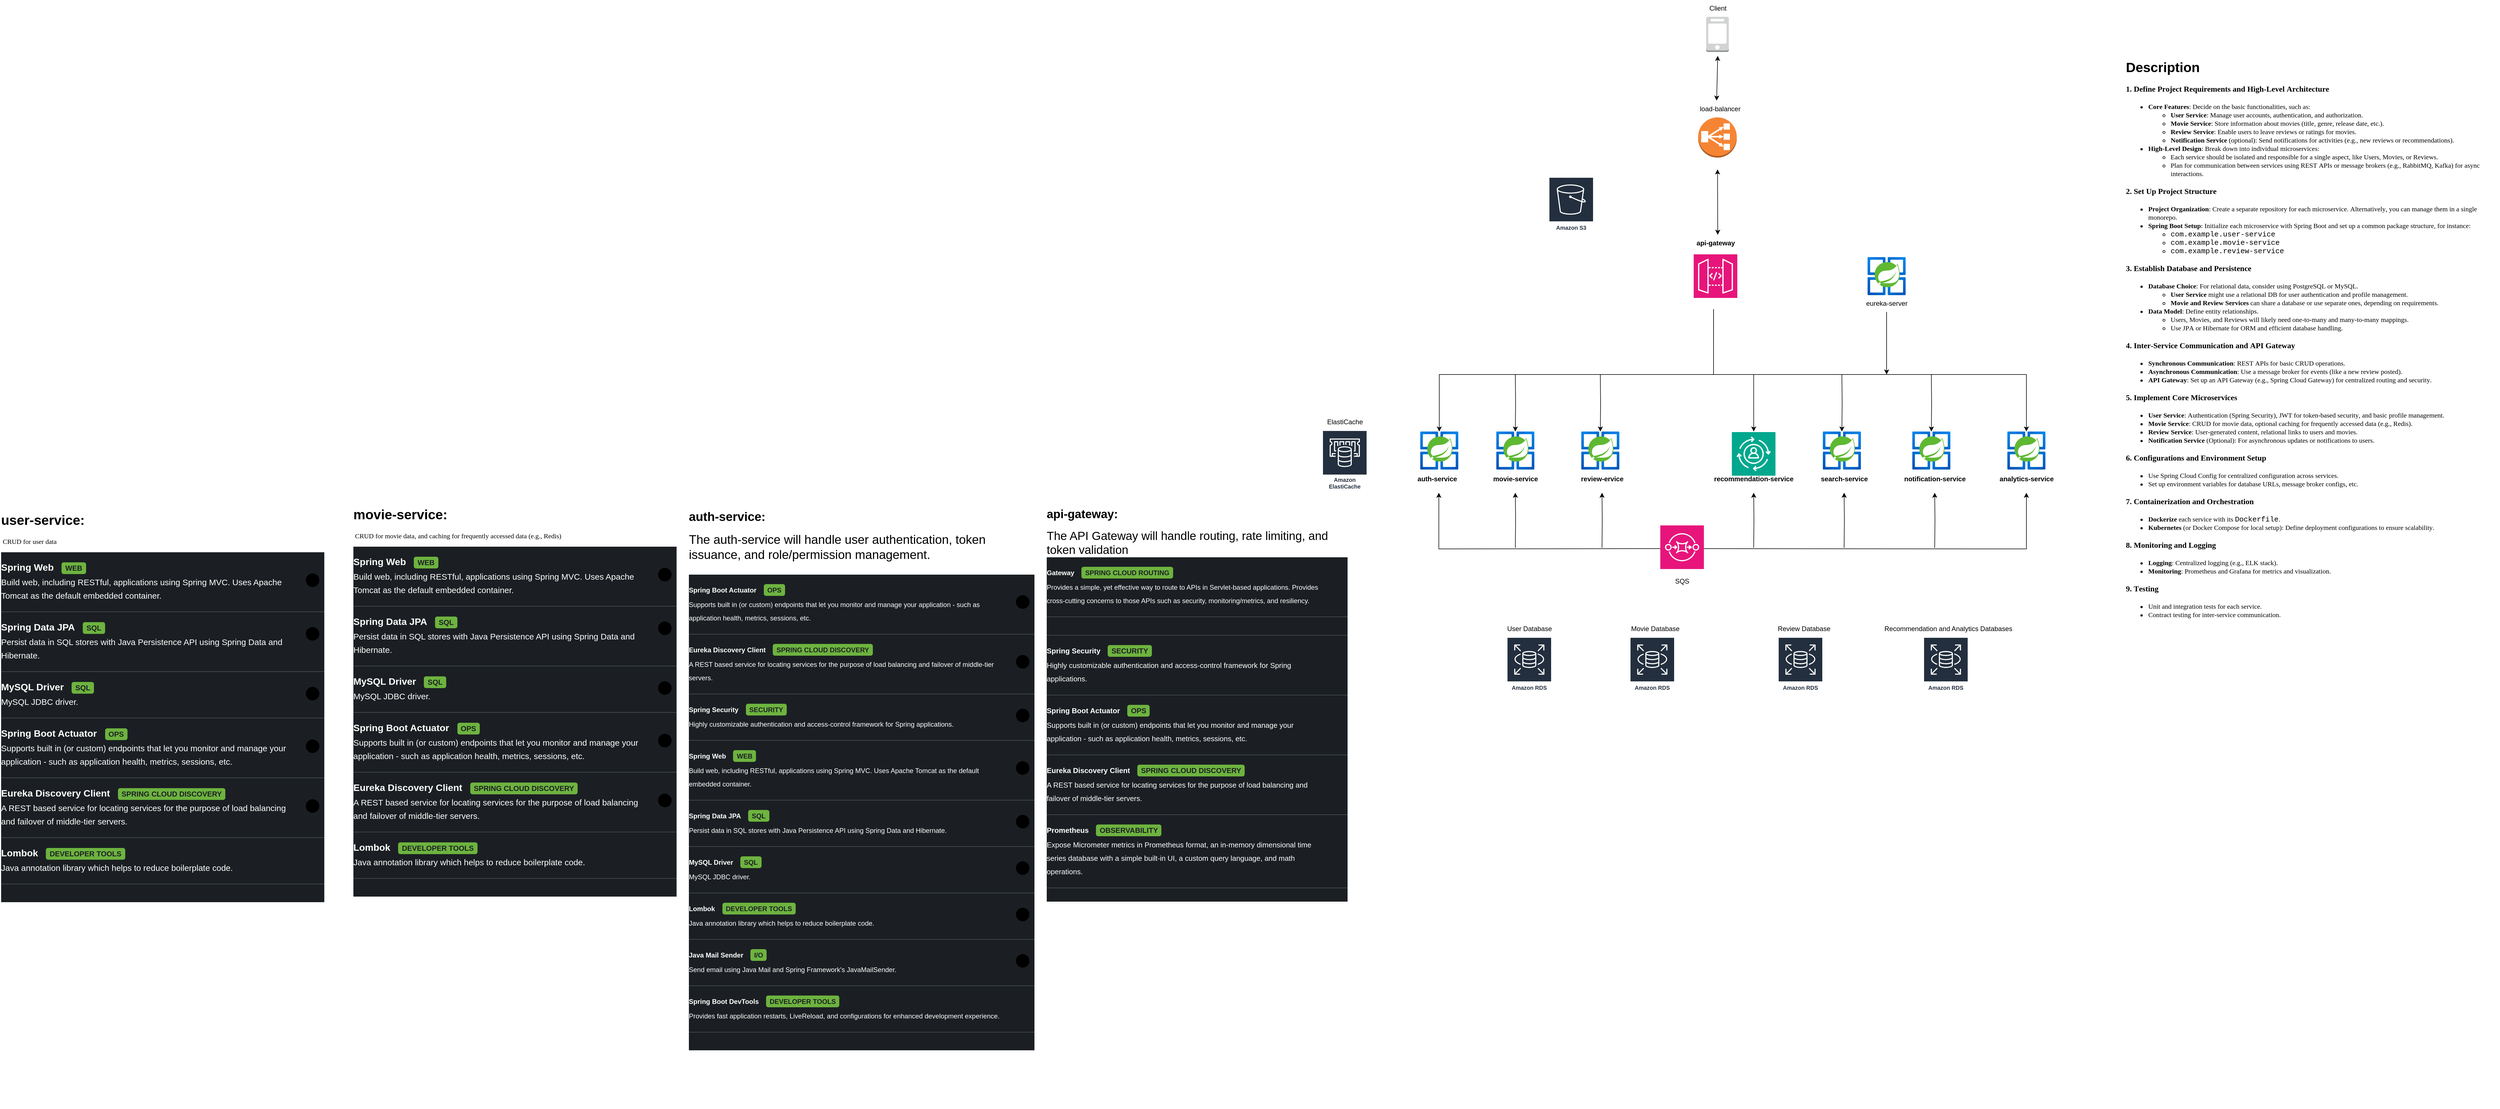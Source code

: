 <mxfile version="24.8.6">
  <diagram name="Page-1" id="R4EWamfsh_gt4aq3ULMU">
    <mxGraphModel dx="4532" dy="1943" grid="1" gridSize="10" guides="1" tooltips="1" connect="1" arrows="1" fold="1" page="1" pageScale="1" pageWidth="827" pageHeight="1169" math="0" shadow="0">
      <root>
        <mxCell id="0" />
        <mxCell id="1" parent="0" />
        <mxCell id="tPTP5EJk6AqbPcsCi5eH-51" style="edgeStyle=orthogonalEdgeStyle;rounded=0;orthogonalLoop=1;jettySize=auto;html=1;" parent="1" target="tPTP5EJk6AqbPcsCi5eH-9" edge="1">
          <mxGeometry relative="1" as="geometry">
            <Array as="points">
              <mxPoint x="515" y="200" />
              <mxPoint x="24" y="200" />
            </Array>
            <mxPoint x="514.524" y="83.0" as="sourcePoint" />
          </mxGeometry>
        </mxCell>
        <mxCell id="tPTP5EJk6AqbPcsCi5eH-52" style="edgeStyle=orthogonalEdgeStyle;rounded=0;orthogonalLoop=1;jettySize=auto;html=1;" parent="1" target="tPTP5EJk6AqbPcsCi5eH-7" edge="1">
          <mxGeometry relative="1" as="geometry">
            <Array as="points">
              <mxPoint x="515" y="200" />
              <mxPoint x="1074" y="200" />
            </Array>
            <mxPoint x="514.524" y="83.0" as="sourcePoint" />
          </mxGeometry>
        </mxCell>
        <mxCell id="tPTP5EJk6AqbPcsCi5eH-53" style="edgeStyle=orthogonalEdgeStyle;rounded=0;orthogonalLoop=1;jettySize=auto;html=1;" parent="1" target="tPTP5EJk6AqbPcsCi5eH-2" edge="1">
          <mxGeometry relative="1" as="geometry">
            <mxPoint x="160" y="200" as="sourcePoint" />
          </mxGeometry>
        </mxCell>
        <mxCell id="tPTP5EJk6AqbPcsCi5eH-2" value="" style="image;aspect=fixed;html=1;points=[];align=center;fontSize=12;image=img/lib/azure2/compute/Azure_Spring_Cloud.svg;" parent="1" vertex="1">
          <mxGeometry x="126" y="302" width="68" height="68" as="geometry" />
        </mxCell>
        <mxCell id="tPTP5EJk6AqbPcsCi5eH-54" style="edgeStyle=orthogonalEdgeStyle;rounded=0;orthogonalLoop=1;jettySize=auto;html=1;" parent="1" target="tPTP5EJk6AqbPcsCi5eH-3" edge="1">
          <mxGeometry relative="1" as="geometry">
            <mxPoint x="312" y="200" as="sourcePoint" />
          </mxGeometry>
        </mxCell>
        <mxCell id="tPTP5EJk6AqbPcsCi5eH-3" value="" style="image;aspect=fixed;html=1;points=[];align=center;fontSize=12;image=img/lib/azure2/compute/Azure_Spring_Cloud.svg;" parent="1" vertex="1">
          <mxGeometry x="278" y="302" width="68" height="68" as="geometry" />
        </mxCell>
        <mxCell id="tPTP5EJk6AqbPcsCi5eH-55" style="edgeStyle=orthogonalEdgeStyle;rounded=0;orthogonalLoop=1;jettySize=auto;html=1;" parent="1" edge="1">
          <mxGeometry relative="1" as="geometry">
            <mxPoint x="586.25" y="200" as="sourcePoint" />
            <mxPoint x="586.333" y="302" as="targetPoint" />
          </mxGeometry>
        </mxCell>
        <mxCell id="tPTP5EJk6AqbPcsCi5eH-56" style="edgeStyle=orthogonalEdgeStyle;rounded=0;orthogonalLoop=1;jettySize=auto;html=1;" parent="1" target="tPTP5EJk6AqbPcsCi5eH-5" edge="1">
          <mxGeometry relative="1" as="geometry">
            <mxPoint x="744" y="200" as="sourcePoint" />
          </mxGeometry>
        </mxCell>
        <mxCell id="tPTP5EJk6AqbPcsCi5eH-5" value="" style="image;aspect=fixed;html=1;points=[];align=center;fontSize=12;image=img/lib/azure2/compute/Azure_Spring_Cloud.svg;" parent="1" vertex="1">
          <mxGeometry x="710" y="302" width="68" height="68" as="geometry" />
        </mxCell>
        <mxCell id="tPTP5EJk6AqbPcsCi5eH-57" style="edgeStyle=orthogonalEdgeStyle;rounded=0;orthogonalLoop=1;jettySize=auto;html=1;" parent="1" target="tPTP5EJk6AqbPcsCi5eH-6" edge="1">
          <mxGeometry relative="1" as="geometry">
            <mxPoint x="904" y="200" as="sourcePoint" />
          </mxGeometry>
        </mxCell>
        <mxCell id="tPTP5EJk6AqbPcsCi5eH-6" value="" style="image;aspect=fixed;html=1;points=[];align=center;fontSize=12;image=img/lib/azure2/compute/Azure_Spring_Cloud.svg;fontStyle=1" parent="1" vertex="1">
          <mxGeometry x="870" y="302" width="68" height="68" as="geometry" />
        </mxCell>
        <mxCell id="tPTP5EJk6AqbPcsCi5eH-7" value="" style="image;aspect=fixed;html=1;points=[];align=center;fontSize=12;image=img/lib/azure2/compute/Azure_Spring_Cloud.svg;fontStyle=1" parent="1" vertex="1">
          <mxGeometry x="1040" y="302" width="68" height="68" as="geometry" />
        </mxCell>
        <mxCell id="tPTP5EJk6AqbPcsCi5eH-9" value="" style="image;aspect=fixed;html=1;points=[];align=center;fontSize=12;image=img/lib/azure2/compute/Azure_Spring_Cloud.svg;fontStyle=1" parent="1" vertex="1">
          <mxGeometry x="-10" y="302" width="68" height="68" as="geometry" />
        </mxCell>
        <mxCell id="tPTP5EJk6AqbPcsCi5eH-10" value="&lt;p&gt;&lt;strong&gt;api-gateway&lt;/strong&gt;&lt;/p&gt;" style="text;html=1;align=center;verticalAlign=middle;resizable=0;points=[];autosize=1;strokeColor=none;fillColor=none;" parent="1" vertex="1">
          <mxGeometry x="473" y="-60" width="90" height="50" as="geometry" />
        </mxCell>
        <mxCell id="tPTP5EJk6AqbPcsCi5eH-12" value="&lt;p&gt;&lt;strong&gt;auth-service&lt;/strong&gt;&lt;/p&gt;" style="text;html=1;align=center;verticalAlign=middle;resizable=0;points=[];autosize=1;strokeColor=none;fillColor=none;" parent="1" vertex="1">
          <mxGeometry x="-25" y="361.5" width="90" height="50" as="geometry" />
        </mxCell>
        <mxCell id="tPTP5EJk6AqbPcsCi5eH-44" style="edgeStyle=orthogonalEdgeStyle;rounded=0;orthogonalLoop=1;jettySize=auto;html=1;" parent="1" target="tPTP5EJk6AqbPcsCi5eH-13" edge="1">
          <mxGeometry relative="1" as="geometry">
            <mxPoint x="160" y="510" as="sourcePoint" />
          </mxGeometry>
        </mxCell>
        <mxCell id="tPTP5EJk6AqbPcsCi5eH-13" value="&lt;p&gt;&lt;strong&gt;movie-service&lt;/strong&gt;&lt;/p&gt;" style="text;html=1;align=center;verticalAlign=middle;resizable=0;points=[];autosize=1;strokeColor=none;fillColor=none;" parent="1" vertex="1">
          <mxGeometry x="110" y="361.5" width="100" height="50" as="geometry" />
        </mxCell>
        <mxCell id="tPTP5EJk6AqbPcsCi5eH-46" style="edgeStyle=orthogonalEdgeStyle;rounded=0;orthogonalLoop=1;jettySize=auto;html=1;" parent="1" target="tPTP5EJk6AqbPcsCi5eH-14" edge="1">
          <mxGeometry relative="1" as="geometry">
            <mxPoint x="315" y="510" as="sourcePoint" />
          </mxGeometry>
        </mxCell>
        <mxCell id="tPTP5EJk6AqbPcsCi5eH-14" value="&lt;p&gt;&lt;strong&gt;r&lt;/strong&gt;&lt;strong style=&quot;background-color: initial;&quot;&gt;eview-ervice&lt;/strong&gt;&lt;/p&gt;" style="text;html=1;align=center;verticalAlign=middle;resizable=0;points=[];autosize=1;strokeColor=none;fillColor=none;" parent="1" vertex="1">
          <mxGeometry x="265" y="361.5" width="100" height="50" as="geometry" />
        </mxCell>
        <mxCell id="tPTP5EJk6AqbPcsCi5eH-47" style="edgeStyle=orthogonalEdgeStyle;rounded=0;orthogonalLoop=1;jettySize=auto;html=1;" parent="1" target="tPTP5EJk6AqbPcsCi5eH-15" edge="1">
          <mxGeometry relative="1" as="geometry">
            <mxPoint x="586.25" y="510" as="sourcePoint" />
          </mxGeometry>
        </mxCell>
        <mxCell id="tPTP5EJk6AqbPcsCi5eH-15" value="&lt;p&gt;&lt;strong&gt;recommendation-service&lt;/strong&gt;&lt;/p&gt;" style="text;html=1;align=center;verticalAlign=middle;resizable=0;points=[];autosize=1;strokeColor=none;fillColor=none;" parent="1" vertex="1">
          <mxGeometry x="501.25" y="361.5" width="170" height="50" as="geometry" />
        </mxCell>
        <mxCell id="tPTP5EJk6AqbPcsCi5eH-48" style="edgeStyle=orthogonalEdgeStyle;rounded=0;orthogonalLoop=1;jettySize=auto;html=1;" parent="1" target="tPTP5EJk6AqbPcsCi5eH-16" edge="1">
          <mxGeometry relative="1" as="geometry">
            <mxPoint x="748" y="510" as="sourcePoint" />
          </mxGeometry>
        </mxCell>
        <mxCell id="tPTP5EJk6AqbPcsCi5eH-16" value="&lt;p&gt;&lt;strong&gt;search-service&lt;/strong&gt;&lt;/p&gt;" style="text;html=1;align=center;verticalAlign=middle;resizable=0;points=[];autosize=1;strokeColor=none;fillColor=none;" parent="1" vertex="1">
          <mxGeometry x="693" y="361.5" width="110" height="50" as="geometry" />
        </mxCell>
        <mxCell id="tPTP5EJk6AqbPcsCi5eH-49" style="edgeStyle=orthogonalEdgeStyle;rounded=0;orthogonalLoop=1;jettySize=auto;html=1;" parent="1" target="tPTP5EJk6AqbPcsCi5eH-17" edge="1">
          <mxGeometry relative="1" as="geometry">
            <mxPoint x="910" y="510" as="sourcePoint" />
          </mxGeometry>
        </mxCell>
        <mxCell id="tPTP5EJk6AqbPcsCi5eH-17" value="&lt;p&gt;&lt;strong&gt;notification-service&lt;/strong&gt;&lt;/p&gt;" style="text;html=1;align=center;verticalAlign=middle;resizable=0;points=[];autosize=1;strokeColor=none;fillColor=none;" parent="1" vertex="1">
          <mxGeometry x="845" y="361.5" width="130" height="50" as="geometry" />
        </mxCell>
        <mxCell id="tPTP5EJk6AqbPcsCi5eH-18" value="&lt;p&gt;&lt;strong&gt;analytics-service&lt;/strong&gt;&lt;/p&gt;" style="text;html=1;align=center;verticalAlign=middle;resizable=0;points=[];autosize=1;strokeColor=none;fillColor=none;" parent="1" vertex="1">
          <mxGeometry x="1014" y="361.5" width="120" height="50" as="geometry" />
        </mxCell>
        <mxCell id="tPTP5EJk6AqbPcsCi5eH-23" value="User Database" style="text;html=1;align=center;verticalAlign=middle;resizable=0;points=[];autosize=1;strokeColor=none;fillColor=none;" parent="1" vertex="1">
          <mxGeometry x="135" y="640" width="100" height="30" as="geometry" />
        </mxCell>
        <mxCell id="tPTP5EJk6AqbPcsCi5eH-24" value="Movie Database" style="text;html=1;align=center;verticalAlign=middle;resizable=0;points=[];autosize=1;strokeColor=none;fillColor=none;" parent="1" vertex="1">
          <mxGeometry x="355" y="640" width="110" height="30" as="geometry" />
        </mxCell>
        <mxCell id="tPTP5EJk6AqbPcsCi5eH-25" value="Review Database" style="text;html=1;align=center;verticalAlign=middle;resizable=0;points=[];autosize=1;strokeColor=none;fillColor=none;" parent="1" vertex="1">
          <mxGeometry x="616.25" y="640" width="120" height="30" as="geometry" />
        </mxCell>
        <mxCell id="tPTP5EJk6AqbPcsCi5eH-26" value="Recommendation and Analytics Databases" style="text;html=1;align=center;verticalAlign=middle;resizable=0;points=[];autosize=1;strokeColor=none;fillColor=none;" parent="1" vertex="1">
          <mxGeometry x="809" y="640" width="250" height="30" as="geometry" />
        </mxCell>
        <mxCell id="tPTP5EJk6AqbPcsCi5eH-31" value="ElastiCache" style="text;html=1;align=center;verticalAlign=middle;resizable=0;points=[];autosize=1;strokeColor=none;fillColor=none;" parent="1" vertex="1">
          <mxGeometry x="-190" y="270" width="90" height="30" as="geometry" />
        </mxCell>
        <mxCell id="tPTP5EJk6AqbPcsCi5eH-32" value="load-balancer" style="text;html=1;align=center;verticalAlign=middle;resizable=0;points=[];autosize=1;strokeColor=none;fillColor=none;" parent="1" vertex="1">
          <mxGeometry x="476.25" y="-290" width="100" height="30" as="geometry" />
        </mxCell>
        <mxCell id="tPTP5EJk6AqbPcsCi5eH-34" value="SQS" style="text;html=1;align=center;verticalAlign=middle;resizable=0;points=[];autosize=1;strokeColor=none;fillColor=none;" parent="1" vertex="1">
          <mxGeometry x="433.25" y="555" width="50" height="30" as="geometry" />
        </mxCell>
        <mxCell id="tPTP5EJk6AqbPcsCi5eH-42" style="edgeStyle=orthogonalEdgeStyle;rounded=0;orthogonalLoop=1;jettySize=auto;html=1;" parent="1" target="tPTP5EJk6AqbPcsCi5eH-18" edge="1">
          <mxGeometry relative="1" as="geometry">
            <mxPoint x="496.5" y="511.524" as="sourcePoint" />
          </mxGeometry>
        </mxCell>
        <mxCell id="tPTP5EJk6AqbPcsCi5eH-36" value="" style="outlineConnect=0;dashed=0;verticalLabelPosition=bottom;verticalAlign=top;align=center;html=1;shape=mxgraph.aws3.mobile_client;fillColor=#D2D3D3;gradientColor=none;" parent="1" vertex="1">
          <mxGeometry x="501.25" y="-440" width="40.5" height="63" as="geometry" />
        </mxCell>
        <mxCell id="tPTP5EJk6AqbPcsCi5eH-37" value="Client" style="text;html=1;align=center;verticalAlign=middle;resizable=0;points=[];autosize=1;strokeColor=none;fillColor=none;" parent="1" vertex="1">
          <mxGeometry x="496.5" y="-470" width="50" height="30" as="geometry" />
        </mxCell>
        <mxCell id="tPTP5EJk6AqbPcsCi5eH-40" value="" style="endArrow=classic;startArrow=classic;html=1;rounded=0;" parent="1" edge="1">
          <mxGeometry width="50" height="50" relative="1" as="geometry">
            <mxPoint x="520" y="-290" as="sourcePoint" />
            <mxPoint x="522" y="-370" as="targetPoint" />
          </mxGeometry>
        </mxCell>
        <mxCell id="tPTP5EJk6AqbPcsCi5eH-43" style="edgeStyle=orthogonalEdgeStyle;rounded=0;orthogonalLoop=1;jettySize=auto;html=1;exitX=0;exitY=0.5;exitDx=0;exitDy=0;exitPerimeter=0;entryX=0.536;entryY=1.001;entryDx=0;entryDy=0;entryPerimeter=0;" parent="1" target="tPTP5EJk6AqbPcsCi5eH-12" edge="1">
          <mxGeometry relative="1" as="geometry">
            <mxPoint x="420" y="511.5" as="sourcePoint" />
          </mxGeometry>
        </mxCell>
        <mxCell id="tPTP5EJk6AqbPcsCi5eH-60" value="" style="endArrow=classic;startArrow=classic;html=1;rounded=0;" parent="1" edge="1">
          <mxGeometry width="50" height="50" relative="1" as="geometry">
            <mxPoint x="522" y="-50" as="sourcePoint" />
            <mxPoint x="521.642" y="-167.0" as="targetPoint" />
          </mxGeometry>
        </mxCell>
        <mxCell id="hdJnmSfa8VOICIZQmIh4-2" value="&lt;h1 style=&quot;margin-top: 0px;&quot;&gt;Description&lt;/h1&gt;&lt;p style=&quot;margin: 0px 0px 14px; font-variant-numeric: normal; font-variant-east-asian: normal; font-variant-alternates: normal; font-size-adjust: none; font-kerning: auto; font-optical-sizing: auto; font-feature-settings: normal; font-variation-settings: normal; font-variant-position: normal; font-stretch: normal; font-size: 14px; line-height: normal; font-family: Times; -webkit-text-stroke-color: rgb(0, 0, 0);&quot; class=&quot;p1&quot;&gt;&lt;span style=&quot;font-kerning: none;&quot; class=&quot;s1&quot;&gt;&lt;b&gt;1. Define Project Requirements and High-Level Architecture&lt;/b&gt;&lt;/span&gt;&lt;/p&gt;&lt;ul style=&quot;font-size: medium;&quot; class=&quot;ul1&quot;&gt;&lt;li style=&quot;margin: 0px; font-variant-numeric: normal; font-variant-east-asian: normal; font-variant-alternates: normal; font-size-adjust: none; font-kerning: auto; font-optical-sizing: auto; font-feature-settings: normal; font-variation-settings: normal; font-variant-position: normal; font-stretch: normal; font-size: 12px; line-height: normal; font-family: Times; -webkit-text-stroke: rgb(0, 0, 0);&quot; class=&quot;li2&quot;&gt;&lt;b&gt;&lt;/b&gt;&lt;span style=&quot;font-kerning: none;&quot; class=&quot;s1&quot;&gt;&lt;b&gt;Core Features&lt;/b&gt;: Decide on the basic functionalities, such as:&lt;/span&gt;&lt;/li&gt;&lt;ul class=&quot;ul2&quot;&gt;&lt;li style=&quot;margin: 0px; font-variant-numeric: normal; font-variant-east-asian: normal; font-variant-alternates: normal; font-size-adjust: none; font-kerning: auto; font-optical-sizing: auto; font-feature-settings: normal; font-variation-settings: normal; font-variant-position: normal; font-stretch: normal; font-size: 12px; line-height: normal; font-family: Times; -webkit-text-stroke: rgb(0, 0, 0);&quot; class=&quot;li2&quot;&gt;&lt;b&gt;&lt;/b&gt;&lt;span style=&quot;font-kerning: none;&quot; class=&quot;s1&quot;&gt;&lt;b&gt;User Service&lt;/b&gt;: Manage user accounts, authentication, and authorization.&lt;/span&gt;&lt;/li&gt;&lt;li style=&quot;margin: 0px; font-variant-numeric: normal; font-variant-east-asian: normal; font-variant-alternates: normal; font-size-adjust: none; font-kerning: auto; font-optical-sizing: auto; font-feature-settings: normal; font-variation-settings: normal; font-variant-position: normal; font-stretch: normal; font-size: 12px; line-height: normal; font-family: Times; -webkit-text-stroke: rgb(0, 0, 0);&quot; class=&quot;li2&quot;&gt;&lt;b&gt;&lt;/b&gt;&lt;span style=&quot;font-kerning: none;&quot; class=&quot;s1&quot;&gt;&lt;b&gt;Movie Service&lt;/b&gt;: Store information about movies (title, genre, release date, etc.).&lt;/span&gt;&lt;/li&gt;&lt;li style=&quot;margin: 0px; font-variant-numeric: normal; font-variant-east-asian: normal; font-variant-alternates: normal; font-size-adjust: none; font-kerning: auto; font-optical-sizing: auto; font-feature-settings: normal; font-variation-settings: normal; font-variant-position: normal; font-stretch: normal; font-size: 12px; line-height: normal; font-family: Times; -webkit-text-stroke: rgb(0, 0, 0);&quot; class=&quot;li2&quot;&gt;&lt;b&gt;&lt;/b&gt;&lt;span style=&quot;font-kerning: none;&quot; class=&quot;s1&quot;&gt;&lt;b&gt;Review Service&lt;/b&gt;: Enable users to leave reviews or ratings for movies.&lt;/span&gt;&lt;/li&gt;&lt;li style=&quot;margin: 0px; font-variant-numeric: normal; font-variant-east-asian: normal; font-variant-alternates: normal; font-size-adjust: none; font-kerning: auto; font-optical-sizing: auto; font-feature-settings: normal; font-variation-settings: normal; font-variant-position: normal; font-stretch: normal; font-size: 12px; line-height: normal; font-family: Times; -webkit-text-stroke: rgb(0, 0, 0);&quot; class=&quot;li2&quot;&gt;&lt;b&gt;&lt;/b&gt;&lt;span style=&quot;font-kerning: none;&quot; class=&quot;s1&quot;&gt;&lt;b&gt;Notification Service&lt;/b&gt; (optional): Send notifications for activities (e.g., new reviews or recommendations).&lt;/span&gt;&lt;/li&gt;&lt;/ul&gt;&lt;li style=&quot;margin: 0px; font-variant-numeric: normal; font-variant-east-asian: normal; font-variant-alternates: normal; font-size-adjust: none; font-kerning: auto; font-optical-sizing: auto; font-feature-settings: normal; font-variation-settings: normal; font-variant-position: normal; font-stretch: normal; font-size: 12px; line-height: normal; font-family: Times; -webkit-text-stroke: rgb(0, 0, 0);&quot; class=&quot;li2&quot;&gt;&lt;b&gt;&lt;/b&gt;&lt;span style=&quot;font-kerning: none;&quot; class=&quot;s1&quot;&gt;&lt;b&gt;High-Level Design&lt;/b&gt;: Break down into individual microservices:&lt;/span&gt;&lt;/li&gt;&lt;ul class=&quot;ul2&quot;&gt;&lt;li style=&quot;margin: 0px; font-variant-numeric: normal; font-variant-east-asian: normal; font-variant-alternates: normal; font-size-adjust: none; font-kerning: auto; font-optical-sizing: auto; font-feature-settings: normal; font-variation-settings: normal; font-variant-position: normal; font-stretch: normal; font-size: 12px; line-height: normal; font-family: Times; -webkit-text-stroke: rgb(0, 0, 0);&quot; class=&quot;li2&quot;&gt;&lt;span style=&quot;font-kerning: none;&quot; class=&quot;s1&quot;&gt;Each service should be isolated and responsible for a single aspect, like Users, Movies, or Reviews.&lt;/span&gt;&lt;/li&gt;&lt;li style=&quot;margin: 0px; font-variant-numeric: normal; font-variant-east-asian: normal; font-variant-alternates: normal; font-size-adjust: none; font-kerning: auto; font-optical-sizing: auto; font-feature-settings: normal; font-variation-settings: normal; font-variant-position: normal; font-stretch: normal; font-size: 12px; line-height: normal; font-family: Times; -webkit-text-stroke: rgb(0, 0, 0);&quot; class=&quot;li2&quot;&gt;&lt;span style=&quot;font-kerning: none;&quot; class=&quot;s1&quot;&gt;Plan for communication between services using REST APIs or message brokers (e.g., RabbitMQ, Kafka) for async interactions.&lt;/span&gt;&lt;/li&gt;&lt;/ul&gt;&lt;/ul&gt;&lt;p style=&quot;margin: 0px 0px 14px; font-variant-numeric: normal; font-variant-east-asian: normal; font-variant-alternates: normal; font-size-adjust: none; font-kerning: auto; font-optical-sizing: auto; font-feature-settings: normal; font-variation-settings: normal; font-variant-position: normal; font-stretch: normal; font-size: 14px; line-height: normal; font-family: Times; -webkit-text-stroke-color: rgb(0, 0, 0);&quot; class=&quot;p1&quot;&gt;&lt;span style=&quot;font-kerning: none;&quot; class=&quot;s1&quot;&gt;&lt;b&gt;2. Set Up Project Structure&lt;/b&gt;&lt;/span&gt;&lt;/p&gt;&lt;ul style=&quot;font-size: medium;&quot; class=&quot;ul1&quot;&gt;&lt;li style=&quot;margin: 0px; font-variant-numeric: normal; font-variant-east-asian: normal; font-variant-alternates: normal; font-size-adjust: none; font-kerning: auto; font-optical-sizing: auto; font-feature-settings: normal; font-variation-settings: normal; font-variant-position: normal; font-stretch: normal; font-size: 12px; line-height: normal; font-family: Times; -webkit-text-stroke: rgb(0, 0, 0);&quot; class=&quot;li2&quot;&gt;&lt;b&gt;&lt;/b&gt;&lt;span style=&quot;font-kerning: none;&quot; class=&quot;s1&quot;&gt;&lt;b&gt;Project Organization&lt;/b&gt;: Create a separate repository for each microservice. Alternatively, you can manage them in a single monorepo.&lt;/span&gt;&lt;/li&gt;&lt;li style=&quot;margin: 0px; font-variant-numeric: normal; font-variant-east-asian: normal; font-variant-alternates: normal; font-size-adjust: none; font-kerning: auto; font-optical-sizing: auto; font-feature-settings: normal; font-variation-settings: normal; font-variant-position: normal; font-stretch: normal; font-size: 12px; line-height: normal; font-family: Times; -webkit-text-stroke: rgb(0, 0, 0);&quot; class=&quot;li2&quot;&gt;&lt;b&gt;&lt;/b&gt;&lt;span style=&quot;font-kerning: none;&quot; class=&quot;s1&quot;&gt;&lt;b&gt;Spring Boot Setup&lt;/b&gt;: Initialize each microservice with Spring Boot and set up a common package structure, for instance:&lt;/span&gt;&lt;/li&gt;&lt;ul class=&quot;ul2&quot;&gt;&lt;li style=&quot;margin: 0px; font-variant-numeric: normal; font-variant-east-asian: normal; font-variant-alternates: normal; font-size-adjust: none; font-kerning: auto; font-optical-sizing: auto; font-feature-settings: normal; font-variation-settings: normal; font-variant-position: normal; font-stretch: normal; font-size: 13px; line-height: normal; font-family: Courier; -webkit-text-stroke: rgb(0, 0, 0);&quot; class=&quot;li3&quot;&gt;&lt;span style=&quot;font-kerning: none;&quot; class=&quot;s1&quot;&gt;com.example.user-service&lt;/span&gt;&lt;/li&gt;&lt;li style=&quot;margin: 0px; font-variant-numeric: normal; font-variant-east-asian: normal; font-variant-alternates: normal; font-size-adjust: none; font-kerning: auto; font-optical-sizing: auto; font-feature-settings: normal; font-variation-settings: normal; font-variant-position: normal; font-stretch: normal; font-size: 13px; line-height: normal; font-family: Courier; -webkit-text-stroke: rgb(0, 0, 0);&quot; class=&quot;li3&quot;&gt;&lt;span style=&quot;font-kerning: none;&quot; class=&quot;s1&quot;&gt;com.example.movie-service&lt;/span&gt;&lt;/li&gt;&lt;li style=&quot;margin: 0px; font-variant-numeric: normal; font-variant-east-asian: normal; font-variant-alternates: normal; font-size-adjust: none; font-kerning: auto; font-optical-sizing: auto; font-feature-settings: normal; font-variation-settings: normal; font-variant-position: normal; font-stretch: normal; font-size: 13px; line-height: normal; font-family: Courier; -webkit-text-stroke: rgb(0, 0, 0);&quot; class=&quot;li3&quot;&gt;&lt;span style=&quot;font-kerning: none;&quot; class=&quot;s1&quot;&gt;com.example.review-service&lt;/span&gt;&lt;/li&gt;&lt;/ul&gt;&lt;/ul&gt;&lt;p style=&quot;margin: 0px 0px 14px; font-variant-numeric: normal; font-variant-east-asian: normal; font-variant-alternates: normal; font-size-adjust: none; font-kerning: auto; font-optical-sizing: auto; font-feature-settings: normal; font-variation-settings: normal; font-variant-position: normal; font-stretch: normal; font-size: 14px; line-height: normal; font-family: Times; -webkit-text-stroke-color: rgb(0, 0, 0);&quot; class=&quot;p1&quot;&gt;&lt;span style=&quot;font-kerning: none;&quot; class=&quot;s1&quot;&gt;&lt;b&gt;3. Establish Database and Persistence&lt;/b&gt;&lt;/span&gt;&lt;/p&gt;&lt;ul style=&quot;font-size: medium;&quot; class=&quot;ul1&quot;&gt;&lt;li style=&quot;margin: 0px; font-variant-numeric: normal; font-variant-east-asian: normal; font-variant-alternates: normal; font-size-adjust: none; font-kerning: auto; font-optical-sizing: auto; font-feature-settings: normal; font-variation-settings: normal; font-variant-position: normal; font-stretch: normal; font-size: 12px; line-height: normal; font-family: Times; -webkit-text-stroke: rgb(0, 0, 0);&quot; class=&quot;li2&quot;&gt;&lt;b&gt;&lt;/b&gt;&lt;span style=&quot;font-kerning: none;&quot; class=&quot;s1&quot;&gt;&lt;b&gt;Database Choice&lt;/b&gt;: For relational data, consider using PostgreSQL or MySQL.&lt;/span&gt;&lt;/li&gt;&lt;ul class=&quot;ul2&quot;&gt;&lt;li style=&quot;margin: 0px; font-variant-numeric: normal; font-variant-east-asian: normal; font-variant-alternates: normal; font-size-adjust: none; font-kerning: auto; font-optical-sizing: auto; font-feature-settings: normal; font-variation-settings: normal; font-variant-position: normal; font-stretch: normal; font-size: 12px; line-height: normal; font-family: Times; -webkit-text-stroke: rgb(0, 0, 0);&quot; class=&quot;li2&quot;&gt;&lt;b&gt;&lt;/b&gt;&lt;span style=&quot;font-kerning: none;&quot; class=&quot;s1&quot;&gt;&lt;b&gt;User Service&lt;/b&gt; might use a relational DB for user authentication and profile management.&lt;/span&gt;&lt;/li&gt;&lt;li style=&quot;margin: 0px; font-variant-numeric: normal; font-variant-east-asian: normal; font-variant-alternates: normal; font-size-adjust: none; font-kerning: auto; font-optical-sizing: auto; font-feature-settings: normal; font-variation-settings: normal; font-variant-position: normal; font-stretch: normal; font-size: 12px; line-height: normal; font-family: Times; -webkit-text-stroke: rgb(0, 0, 0);&quot; class=&quot;li2&quot;&gt;&lt;b&gt;&lt;/b&gt;&lt;span style=&quot;font-kerning: none;&quot; class=&quot;s1&quot;&gt;&lt;b&gt;Movie and Review Services&lt;/b&gt; can share a database or use separate ones, depending on requirements.&lt;/span&gt;&lt;/li&gt;&lt;/ul&gt;&lt;li style=&quot;margin: 0px; font-variant-numeric: normal; font-variant-east-asian: normal; font-variant-alternates: normal; font-size-adjust: none; font-kerning: auto; font-optical-sizing: auto; font-feature-settings: normal; font-variation-settings: normal; font-variant-position: normal; font-stretch: normal; font-size: 12px; line-height: normal; font-family: Times; -webkit-text-stroke: rgb(0, 0, 0);&quot; class=&quot;li2&quot;&gt;&lt;b&gt;&lt;/b&gt;&lt;span style=&quot;font-kerning: none;&quot; class=&quot;s1&quot;&gt;&lt;b&gt;Data Model&lt;/b&gt;: Define entity relationships.&lt;/span&gt;&lt;/li&gt;&lt;ul class=&quot;ul2&quot;&gt;&lt;li style=&quot;margin: 0px; font-variant-numeric: normal; font-variant-east-asian: normal; font-variant-alternates: normal; font-size-adjust: none; font-kerning: auto; font-optical-sizing: auto; font-feature-settings: normal; font-variation-settings: normal; font-variant-position: normal; font-stretch: normal; font-size: 12px; line-height: normal; font-family: Times; -webkit-text-stroke: rgb(0, 0, 0);&quot; class=&quot;li2&quot;&gt;&lt;span style=&quot;font-kerning: none;&quot; class=&quot;s1&quot;&gt;Users, Movies, and Reviews will likely need one-to-many and many-to-many mappings.&lt;/span&gt;&lt;/li&gt;&lt;li style=&quot;margin: 0px; font-variant-numeric: normal; font-variant-east-asian: normal; font-variant-alternates: normal; font-size-adjust: none; font-kerning: auto; font-optical-sizing: auto; font-feature-settings: normal; font-variation-settings: normal; font-variant-position: normal; font-stretch: normal; font-size: 12px; line-height: normal; font-family: Times; -webkit-text-stroke: rgb(0, 0, 0);&quot; class=&quot;li2&quot;&gt;&lt;span style=&quot;font-kerning: none;&quot; class=&quot;s1&quot;&gt;Use JPA or Hibernate for ORM and efficient database handling.&lt;/span&gt;&lt;/li&gt;&lt;/ul&gt;&lt;/ul&gt;&lt;p style=&quot;margin: 0px 0px 14px; font-variant-numeric: normal; font-variant-east-asian: normal; font-variant-alternates: normal; font-size-adjust: none; font-kerning: auto; font-optical-sizing: auto; font-feature-settings: normal; font-variation-settings: normal; font-variant-position: normal; font-stretch: normal; font-size: 14px; line-height: normal; font-family: Times; -webkit-text-stroke-color: rgb(0, 0, 0);&quot; class=&quot;p1&quot;&gt;&lt;span style=&quot;font-kerning: none;&quot; class=&quot;s1&quot;&gt;&lt;b&gt;4. Inter-Service Communication and API Gateway&lt;/b&gt;&lt;/span&gt;&lt;/p&gt;&lt;ul style=&quot;font-size: medium;&quot; class=&quot;ul1&quot;&gt;&lt;li style=&quot;margin: 0px; font-variant-numeric: normal; font-variant-east-asian: normal; font-variant-alternates: normal; font-size-adjust: none; font-kerning: auto; font-optical-sizing: auto; font-feature-settings: normal; font-variation-settings: normal; font-variant-position: normal; font-stretch: normal; font-size: 12px; line-height: normal; font-family: Times; -webkit-text-stroke: rgb(0, 0, 0);&quot; class=&quot;li2&quot;&gt;&lt;b&gt;&lt;/b&gt;&lt;span style=&quot;font-kerning: none;&quot; class=&quot;s1&quot;&gt;&lt;b&gt;Synchronous Communication&lt;/b&gt;: REST APIs for basic CRUD operations.&lt;/span&gt;&lt;/li&gt;&lt;li style=&quot;margin: 0px; font-variant-numeric: normal; font-variant-east-asian: normal; font-variant-alternates: normal; font-size-adjust: none; font-kerning: auto; font-optical-sizing: auto; font-feature-settings: normal; font-variation-settings: normal; font-variant-position: normal; font-stretch: normal; font-size: 12px; line-height: normal; font-family: Times; -webkit-text-stroke: rgb(0, 0, 0);&quot; class=&quot;li2&quot;&gt;&lt;b&gt;&lt;/b&gt;&lt;span style=&quot;font-kerning: none;&quot; class=&quot;s1&quot;&gt;&lt;b&gt;Asynchronous Communication&lt;/b&gt;: Use a message broker for events (like a new review posted).&lt;/span&gt;&lt;/li&gt;&lt;li style=&quot;margin: 0px; font-variant-numeric: normal; font-variant-east-asian: normal; font-variant-alternates: normal; font-size-adjust: none; font-kerning: auto; font-optical-sizing: auto; font-feature-settings: normal; font-variation-settings: normal; font-variant-position: normal; font-stretch: normal; font-size: 12px; line-height: normal; font-family: Times; -webkit-text-stroke: rgb(0, 0, 0);&quot; class=&quot;li2&quot;&gt;&lt;b&gt;&lt;/b&gt;&lt;span style=&quot;font-kerning: none;&quot; class=&quot;s1&quot;&gt;&lt;b&gt;API Gateway&lt;/b&gt;: Set up an API Gateway (e.g., Spring Cloud Gateway) for centralized routing and security.&lt;/span&gt;&lt;/li&gt;&lt;/ul&gt;&lt;p style=&quot;margin: 0px 0px 14px; font-variant-numeric: normal; font-variant-east-asian: normal; font-variant-alternates: normal; font-size-adjust: none; font-kerning: auto; font-optical-sizing: auto; font-feature-settings: normal; font-variation-settings: normal; font-variant-position: normal; font-stretch: normal; font-size: 14px; line-height: normal; font-family: Times; -webkit-text-stroke-color: rgb(0, 0, 0);&quot; class=&quot;p1&quot;&gt;&lt;span style=&quot;font-kerning: none;&quot; class=&quot;s1&quot;&gt;&lt;b&gt;5. Implement Core Microservices&lt;/b&gt;&lt;/span&gt;&lt;/p&gt;&lt;ul style=&quot;font-size: medium;&quot; class=&quot;ul1&quot;&gt;&lt;li style=&quot;margin: 0px; font-variant-numeric: normal; font-variant-east-asian: normal; font-variant-alternates: normal; font-size-adjust: none; font-kerning: auto; font-optical-sizing: auto; font-feature-settings: normal; font-variation-settings: normal; font-variant-position: normal; font-stretch: normal; font-size: 12px; line-height: normal; font-family: Times; -webkit-text-stroke: rgb(0, 0, 0);&quot; class=&quot;li2&quot;&gt;&lt;b&gt;&lt;/b&gt;&lt;span style=&quot;font-kerning: none;&quot; class=&quot;s1&quot;&gt;&lt;b&gt;User Service&lt;/b&gt;: Authentication (Spring Security), JWT for token-based security, and basic profile management.&lt;/span&gt;&lt;/li&gt;&lt;li style=&quot;margin: 0px; font-variant-numeric: normal; font-variant-east-asian: normal; font-variant-alternates: normal; font-size-adjust: none; font-kerning: auto; font-optical-sizing: auto; font-feature-settings: normal; font-variation-settings: normal; font-variant-position: normal; font-stretch: normal; font-size: 12px; line-height: normal; font-family: Times; -webkit-text-stroke: rgb(0, 0, 0);&quot; class=&quot;li2&quot;&gt;&lt;b&gt;&lt;/b&gt;&lt;span style=&quot;font-kerning: none;&quot; class=&quot;s1&quot;&gt;&lt;b&gt;Movie Service&lt;/b&gt;: CRUD for movie data, optional caching for frequently accessed data (e.g., Redis).&lt;/span&gt;&lt;/li&gt;&lt;li style=&quot;margin: 0px; font-variant-numeric: normal; font-variant-east-asian: normal; font-variant-alternates: normal; font-size-adjust: none; font-kerning: auto; font-optical-sizing: auto; font-feature-settings: normal; font-variation-settings: normal; font-variant-position: normal; font-stretch: normal; font-size: 12px; line-height: normal; font-family: Times; -webkit-text-stroke: rgb(0, 0, 0);&quot; class=&quot;li2&quot;&gt;&lt;b&gt;&lt;/b&gt;&lt;span style=&quot;font-kerning: none;&quot; class=&quot;s1&quot;&gt;&lt;b&gt;Review Service&lt;/b&gt;: User-generated content, relational links to users and movies.&lt;/span&gt;&lt;/li&gt;&lt;li style=&quot;margin: 0px; font-variant-numeric: normal; font-variant-east-asian: normal; font-variant-alternates: normal; font-size-adjust: none; font-kerning: auto; font-optical-sizing: auto; font-feature-settings: normal; font-variation-settings: normal; font-variant-position: normal; font-stretch: normal; font-size: 12px; line-height: normal; font-family: Times; -webkit-text-stroke: rgb(0, 0, 0);&quot; class=&quot;li2&quot;&gt;&lt;b&gt;&lt;/b&gt;&lt;span style=&quot;font-kerning: none;&quot; class=&quot;s1&quot;&gt;&lt;b&gt;Notification Service&lt;/b&gt; (Optional): For asynchronous updates or notifications to users.&lt;/span&gt;&lt;/li&gt;&lt;/ul&gt;&lt;p style=&quot;margin: 0px 0px 14px; font-variant-numeric: normal; font-variant-east-asian: normal; font-variant-alternates: normal; font-size-adjust: none; font-kerning: auto; font-optical-sizing: auto; font-feature-settings: normal; font-variation-settings: normal; font-variant-position: normal; font-stretch: normal; font-size: 14px; line-height: normal; font-family: Times; -webkit-text-stroke-color: rgb(0, 0, 0);&quot; class=&quot;p1&quot;&gt;&lt;span style=&quot;font-kerning: none;&quot; class=&quot;s1&quot;&gt;&lt;b&gt;6. Configurations and Environment Setup&lt;/b&gt;&lt;/span&gt;&lt;/p&gt;&lt;ul style=&quot;font-size: medium;&quot; class=&quot;ul1&quot;&gt;&lt;li style=&quot;margin: 0px; font-variant-numeric: normal; font-variant-east-asian: normal; font-variant-alternates: normal; font-size-adjust: none; font-kerning: auto; font-optical-sizing: auto; font-feature-settings: normal; font-variation-settings: normal; font-variant-position: normal; font-stretch: normal; font-size: 12px; line-height: normal; font-family: Times; -webkit-text-stroke: rgb(0, 0, 0);&quot; class=&quot;li2&quot;&gt;&lt;span style=&quot;font-kerning: none;&quot; class=&quot;s1&quot;&gt;Use Spring Cloud Config for centralized configuration across services.&lt;/span&gt;&lt;/li&gt;&lt;li style=&quot;margin: 0px; font-variant-numeric: normal; font-variant-east-asian: normal; font-variant-alternates: normal; font-size-adjust: none; font-kerning: auto; font-optical-sizing: auto; font-feature-settings: normal; font-variation-settings: normal; font-variant-position: normal; font-stretch: normal; font-size: 12px; line-height: normal; font-family: Times; -webkit-text-stroke: rgb(0, 0, 0);&quot; class=&quot;li2&quot;&gt;&lt;span style=&quot;font-kerning: none;&quot; class=&quot;s1&quot;&gt;Set up environment variables for database URLs, message broker configs, etc.&lt;/span&gt;&lt;/li&gt;&lt;/ul&gt;&lt;p style=&quot;margin: 0px 0px 14px; font-variant-numeric: normal; font-variant-east-asian: normal; font-variant-alternates: normal; font-size-adjust: none; font-kerning: auto; font-optical-sizing: auto; font-feature-settings: normal; font-variation-settings: normal; font-variant-position: normal; font-stretch: normal; font-size: 14px; line-height: normal; font-family: Times; -webkit-text-stroke-color: rgb(0, 0, 0);&quot; class=&quot;p1&quot;&gt;&lt;span style=&quot;font-kerning: none;&quot; class=&quot;s1&quot;&gt;&lt;b&gt;7. Containerization and Orchestration&lt;/b&gt;&lt;/span&gt;&lt;/p&gt;&lt;ul style=&quot;font-size: medium;&quot; class=&quot;ul1&quot;&gt;&lt;li style=&quot;margin: 0px; font-variant-numeric: normal; font-variant-east-asian: normal; font-variant-alternates: normal; font-size-adjust: none; font-kerning: auto; font-optical-sizing: auto; font-feature-settings: normal; font-variation-settings: normal; font-variant-position: normal; font-stretch: normal; font-size: 12px; line-height: normal; font-family: Times; -webkit-text-stroke: rgb(0, 0, 0);&quot; class=&quot;li2&quot;&gt;&lt;b&gt;&lt;/b&gt;&lt;span style=&quot;font-kerning: none;&quot; class=&quot;s1&quot;&gt;&lt;b&gt;Dockerize&lt;/b&gt; each service with its &lt;/span&gt;&lt;span style=&quot;font-variant-numeric: normal; font-variant-east-asian: normal; font-variant-alternates: normal; font-variant-position: normal; font-size-adjust: none; font-optical-sizing: auto; font-feature-settings: normal; font-variation-settings: normal; font-stretch: normal; font-size: 13px; line-height: normal; font-family: Courier; font-kerning: none;&quot; class=&quot;s2&quot;&gt;Dockerfile&lt;/span&gt;&lt;span style=&quot;font-kerning: none;&quot; class=&quot;s1&quot;&gt;.&lt;/span&gt;&lt;/li&gt;&lt;li style=&quot;margin: 0px; font-variant-numeric: normal; font-variant-east-asian: normal; font-variant-alternates: normal; font-size-adjust: none; font-kerning: auto; font-optical-sizing: auto; font-feature-settings: normal; font-variation-settings: normal; font-variant-position: normal; font-stretch: normal; font-size: 12px; line-height: normal; font-family: Times; -webkit-text-stroke: rgb(0, 0, 0);&quot; class=&quot;li2&quot;&gt;&lt;b&gt;&lt;/b&gt;&lt;span style=&quot;font-kerning: none;&quot; class=&quot;s1&quot;&gt;&lt;b&gt;Kubernetes&lt;/b&gt; (or Docker Compose for local setup): Define deployment configurations to ensure scalability.&lt;/span&gt;&lt;/li&gt;&lt;/ul&gt;&lt;p style=&quot;margin: 0px 0px 14px; font-variant-numeric: normal; font-variant-east-asian: normal; font-variant-alternates: normal; font-size-adjust: none; font-kerning: auto; font-optical-sizing: auto; font-feature-settings: normal; font-variation-settings: normal; font-variant-position: normal; font-stretch: normal; font-size: 14px; line-height: normal; font-family: Times; -webkit-text-stroke-color: rgb(0, 0, 0);&quot; class=&quot;p1&quot;&gt;&lt;span style=&quot;font-kerning: none;&quot; class=&quot;s1&quot;&gt;&lt;b&gt;8. Monitoring and Logging&lt;/b&gt;&lt;/span&gt;&lt;/p&gt;&lt;ul style=&quot;font-size: medium;&quot; class=&quot;ul1&quot;&gt;&lt;li style=&quot;margin: 0px; font-variant-numeric: normal; font-variant-east-asian: normal; font-variant-alternates: normal; font-size-adjust: none; font-kerning: auto; font-optical-sizing: auto; font-feature-settings: normal; font-variation-settings: normal; font-variant-position: normal; font-stretch: normal; font-size: 12px; line-height: normal; font-family: Times; -webkit-text-stroke: rgb(0, 0, 0);&quot; class=&quot;li2&quot;&gt;&lt;b&gt;&lt;/b&gt;&lt;span style=&quot;font-kerning: none;&quot; class=&quot;s1&quot;&gt;&lt;b&gt;Logging&lt;/b&gt;: Centralized logging (e.g., ELK stack).&lt;/span&gt;&lt;/li&gt;&lt;li style=&quot;margin: 0px; font-variant-numeric: normal; font-variant-east-asian: normal; font-variant-alternates: normal; font-size-adjust: none; font-kerning: auto; font-optical-sizing: auto; font-feature-settings: normal; font-variation-settings: normal; font-variant-position: normal; font-stretch: normal; font-size: 12px; line-height: normal; font-family: Times; -webkit-text-stroke: rgb(0, 0, 0);&quot; class=&quot;li2&quot;&gt;&lt;b&gt;&lt;/b&gt;&lt;span style=&quot;font-kerning: none;&quot; class=&quot;s1&quot;&gt;&lt;b&gt;Monitoring&lt;/b&gt;: Prometheus and Grafana for metrics and visualization.&lt;/span&gt;&lt;/li&gt;&lt;/ul&gt;&lt;p style=&quot;margin: 0px 0px 14px; font-variant-numeric: normal; font-variant-east-asian: normal; font-variant-alternates: normal; font-size-adjust: none; font-kerning: auto; font-optical-sizing: auto; font-feature-settings: normal; font-variation-settings: normal; font-variant-position: normal; font-stretch: normal; font-size: 14px; line-height: normal; font-family: Times; -webkit-text-stroke-color: rgb(0, 0, 0);&quot; class=&quot;p1&quot;&gt;&lt;span style=&quot;font-kerning: none;&quot; class=&quot;s1&quot;&gt;&lt;b&gt;9. Testing&lt;/b&gt;&lt;/span&gt;&lt;/p&gt;&lt;ul style=&quot;font-size: medium;&quot; class=&quot;ul1&quot;&gt;&lt;li style=&quot;margin: 0px; font-variant-numeric: normal; font-variant-east-asian: normal; font-variant-alternates: normal; font-size-adjust: none; font-kerning: auto; font-optical-sizing: auto; font-feature-settings: normal; font-variation-settings: normal; font-variant-position: normal; font-stretch: normal; font-size: 12px; line-height: normal; font-family: Times; -webkit-text-stroke: rgb(0, 0, 0);&quot; class=&quot;li2&quot;&gt;&lt;span style=&quot;font-kerning: none;&quot; class=&quot;s1&quot;&gt;Unit and integration tests for each service.&lt;/span&gt;&lt;/li&gt;&lt;li style=&quot;margin: 0px; font-variant-numeric: normal; font-variant-east-asian: normal; font-variant-alternates: normal; font-size-adjust: none; font-kerning: auto; font-optical-sizing: auto; font-feature-settings: normal; font-variation-settings: normal; font-variant-position: normal; font-stretch: normal; font-size: 12px; line-height: normal; font-family: Times; -webkit-text-stroke: rgb(0, 0, 0);&quot; class=&quot;li2&quot;&gt;&lt;span style=&quot;font-kerning: none;&quot; class=&quot;s1&quot;&gt;Contract testing for inter-service communication.&lt;/span&gt;&lt;/li&gt;&lt;/ul&gt;" style="text;html=1;whiteSpace=wrap;overflow=hidden;rounded=0;" parent="1" vertex="1">
          <mxGeometry x="1250" y="-370" width="670" height="1010" as="geometry" />
        </mxCell>
        <mxCell id="VbaauHJECKvMJQnjsEnG-1" value="" style="image;aspect=fixed;html=1;points=[];align=center;fontSize=12;image=img/lib/azure2/compute/Azure_Spring_Cloud.svg;" vertex="1" parent="1">
          <mxGeometry x="790" y="-10" width="68" height="68" as="geometry" />
        </mxCell>
        <mxCell id="VbaauHJECKvMJQnjsEnG-3" style="edgeStyle=orthogonalEdgeStyle;rounded=0;orthogonalLoop=1;jettySize=auto;html=1;" edge="1" parent="1" source="VbaauHJECKvMJQnjsEnG-2">
          <mxGeometry relative="1" as="geometry">
            <mxPoint x="824" y="200" as="targetPoint" />
          </mxGeometry>
        </mxCell>
        <mxCell id="VbaauHJECKvMJQnjsEnG-2" value="eureka-&lt;span style=&quot;background-color: initial;&quot;&gt;server&lt;/span&gt;" style="text;html=1;align=center;verticalAlign=middle;resizable=0;points=[];autosize=1;strokeColor=none;fillColor=none;" vertex="1" parent="1">
          <mxGeometry x="774" y="58" width="100" height="30" as="geometry" />
        </mxCell>
        <mxCell id="VbaauHJECKvMJQnjsEnG-4" value="" style="sketch=0;points=[[0,0,0],[0.25,0,0],[0.5,0,0],[0.75,0,0],[1,0,0],[0,1,0],[0.25,1,0],[0.5,1,0],[0.75,1,0],[1,1,0],[0,0.25,0],[0,0.5,0],[0,0.75,0],[1,0.25,0],[1,0.5,0],[1,0.75,0]];outlineConnect=0;fontColor=#232F3E;fillColor=#01A88D;strokeColor=#ffffff;dashed=0;verticalLabelPosition=bottom;verticalAlign=top;align=center;html=1;fontSize=12;fontStyle=0;aspect=fixed;shape=mxgraph.aws4.resourceIcon;resIcon=mxgraph.aws4.personalize;" vertex="1" parent="1">
          <mxGeometry x="547.25" y="303" width="78" height="78" as="geometry" />
        </mxCell>
        <mxCell id="VbaauHJECKvMJQnjsEnG-5" value="Amazon S3" style="sketch=0;outlineConnect=0;fontColor=#232F3E;gradientColor=none;strokeColor=#ffffff;fillColor=#232F3E;dashed=0;verticalLabelPosition=middle;verticalAlign=bottom;align=center;html=1;whiteSpace=wrap;fontSize=10;fontStyle=1;spacing=3;shape=mxgraph.aws4.productIcon;prIcon=mxgraph.aws4.s3;" vertex="1" parent="1">
          <mxGeometry x="220" y="-153" width="80" height="100" as="geometry" />
        </mxCell>
        <mxCell id="VbaauHJECKvMJQnjsEnG-6" value="" style="sketch=0;points=[[0,0,0],[0.25,0,0],[0.5,0,0],[0.75,0,0],[1,0,0],[0,1,0],[0.25,1,0],[0.5,1,0],[0.75,1,0],[1,1,0],[0,0.25,0],[0,0.5,0],[0,0.75,0],[1,0.25,0],[1,0.5,0],[1,0.75,0]];outlineConnect=0;fontColor=#232F3E;fillColor=#E7157B;strokeColor=#ffffff;dashed=0;verticalLabelPosition=bottom;verticalAlign=top;align=center;html=1;fontSize=12;fontStyle=0;aspect=fixed;shape=mxgraph.aws4.resourceIcon;resIcon=mxgraph.aws4.api_gateway;" vertex="1" parent="1">
          <mxGeometry x="479" y="-15" width="78" height="78" as="geometry" />
        </mxCell>
        <mxCell id="VbaauHJECKvMJQnjsEnG-7" value="" style="outlineConnect=0;dashed=0;verticalLabelPosition=bottom;verticalAlign=top;align=center;html=1;shape=mxgraph.aws3.classic_load_balancer;fillColor=#F58534;gradientColor=none;" vertex="1" parent="1">
          <mxGeometry x="487" y="-260" width="69" height="72" as="geometry" />
        </mxCell>
        <mxCell id="VbaauHJECKvMJQnjsEnG-8" value="" style="sketch=0;points=[[0,0,0],[0.25,0,0],[0.5,0,0],[0.75,0,0],[1,0,0],[0,1,0],[0.25,1,0],[0.5,1,0],[0.75,1,0],[1,1,0],[0,0.25,0],[0,0.5,0],[0,0.75,0],[1,0.25,0],[1,0.5,0],[1,0.75,0]];outlineConnect=0;fontColor=#232F3E;fillColor=#E7157B;strokeColor=#ffffff;dashed=0;verticalLabelPosition=bottom;verticalAlign=top;align=center;html=1;fontSize=12;fontStyle=0;aspect=fixed;shape=mxgraph.aws4.resourceIcon;resIcon=mxgraph.aws4.sqs;" vertex="1" parent="1">
          <mxGeometry x="419.25" y="470" width="78" height="78" as="geometry" />
        </mxCell>
        <mxCell id="VbaauHJECKvMJQnjsEnG-9" value="Amazon RDS" style="sketch=0;outlineConnect=0;fontColor=#232F3E;gradientColor=none;strokeColor=#ffffff;fillColor=#232F3E;dashed=0;verticalLabelPosition=middle;verticalAlign=bottom;align=center;html=1;whiteSpace=wrap;fontSize=10;fontStyle=1;spacing=3;shape=mxgraph.aws4.productIcon;prIcon=mxgraph.aws4.rds;" vertex="1" parent="1">
          <mxGeometry x="145" y="670" width="80" height="100" as="geometry" />
        </mxCell>
        <mxCell id="VbaauHJECKvMJQnjsEnG-10" value="Amazon RDS" style="sketch=0;outlineConnect=0;fontColor=#232F3E;gradientColor=none;strokeColor=#ffffff;fillColor=#232F3E;dashed=0;verticalLabelPosition=middle;verticalAlign=bottom;align=center;html=1;whiteSpace=wrap;fontSize=10;fontStyle=1;spacing=3;shape=mxgraph.aws4.productIcon;prIcon=mxgraph.aws4.rds;" vertex="1" parent="1">
          <mxGeometry x="365" y="670" width="80" height="100" as="geometry" />
        </mxCell>
        <mxCell id="VbaauHJECKvMJQnjsEnG-11" value="Amazon RDS" style="sketch=0;outlineConnect=0;fontColor=#232F3E;gradientColor=none;strokeColor=#ffffff;fillColor=#232F3E;dashed=0;verticalLabelPosition=middle;verticalAlign=bottom;align=center;html=1;whiteSpace=wrap;fontSize=10;fontStyle=1;spacing=3;shape=mxgraph.aws4.productIcon;prIcon=mxgraph.aws4.rds;" vertex="1" parent="1">
          <mxGeometry x="630" y="670" width="80" height="100" as="geometry" />
        </mxCell>
        <mxCell id="VbaauHJECKvMJQnjsEnG-12" value="Amazon RDS" style="sketch=0;outlineConnect=0;fontColor=#232F3E;gradientColor=none;strokeColor=#ffffff;fillColor=#232F3E;dashed=0;verticalLabelPosition=middle;verticalAlign=bottom;align=center;html=1;whiteSpace=wrap;fontSize=10;fontStyle=1;spacing=3;shape=mxgraph.aws4.productIcon;prIcon=mxgraph.aws4.rds;" vertex="1" parent="1">
          <mxGeometry x="890" y="670" width="80" height="100" as="geometry" />
        </mxCell>
        <mxCell id="VbaauHJECKvMJQnjsEnG-13" value="Amazon ElastiCache" style="sketch=0;outlineConnect=0;fontColor=#232F3E;gradientColor=none;strokeColor=#ffffff;fillColor=#232F3E;dashed=0;verticalLabelPosition=middle;verticalAlign=bottom;align=center;html=1;whiteSpace=wrap;fontSize=10;fontStyle=1;spacing=3;shape=mxgraph.aws4.productIcon;prIcon=mxgraph.aws4.elasticache;" vertex="1" parent="1">
          <mxGeometry x="-185" y="300" width="80" height="110" as="geometry" />
        </mxCell>
        <mxCell id="VbaauHJECKvMJQnjsEnG-17" value="&lt;h1 style=&quot;margin-top: 0px; font-size: 21px;&quot;&gt;&lt;font style=&quot;font-size: 21px;&quot;&gt;api-gateway:&lt;/font&gt;&lt;/h1&gt;&lt;div style=&quot;font-size: 21px;&quot;&gt;&lt;font style=&quot;font-size: 21px;&quot;&gt;The API Gateway will handle routing, rate limiting, and token validation&amp;nbsp;&lt;/font&gt;&lt;/div&gt;&lt;ul style=&quot;margin: 0px; padding: 0px 0px 2rem; color: rgb(255, 255, 255); font-family: Metropolis, Arial, sans-serif; background-color: rgb(27, 31, 35); font-size: 18px;&quot; class=&quot;dependencies-list&quot;&gt;&lt;li style=&quot;margin: 0px; padding: 0px; list-style: none; border-bottom: 1px solid rgb(74, 80, 83); border-top-color: rgb(74, 80, 83); border-right-color: rgb(74, 80, 83); border-left-color: rgb(74, 80, 83); font-size: 12px;&quot;&gt;&lt;div style=&quot;position: relative; padding: 1rem 50px 1rem 0px; line-height: 1.5rem;&quot; class=&quot;dependency-item&quot;&gt;&lt;span style=&quot;font-weight: 600; display: block; margin-bottom: 2px;&quot;&gt;&lt;font style=&quot;font-size: 12px;&quot;&gt;Gateway&amp;nbsp;&lt;span style=&quot;display: inline-block; background: rgb(109, 179, 63); padding: 2px 0.4rem 1px; line-height: 18px; margin-left: 0.6rem; text-transform: uppercase; color: rgb(27, 31, 35); border-radius: 4px;&quot; class=&quot;group&quot;&gt;Spring Cloud Routing&lt;/span&gt;&lt;/font&gt;&lt;/span&gt;&lt;span style=&quot;display: block;&quot; class=&quot;description&quot;&gt;&lt;font style=&quot;font-size: 12px;&quot;&gt;Provides a simple, yet effective way to route to APIs in Servlet-based applications. Provides cross-cutting concerns to those APIs such as security, monitoring/metrics, and resiliency.&lt;/font&gt;&lt;/span&gt;&lt;/div&gt;&lt;/li&gt;&lt;li style=&quot;font-size: 13px; margin: 0px; padding: 0px; list-style: none; border-bottom: 1px solid rgb(74, 80, 83); border-top-color: rgb(74, 80, 83); border-right-color: rgb(74, 80, 83); border-left-color: rgb(74, 80, 83);&quot; class=&quot;fade-enter-done&quot;&gt;&lt;div style=&quot;position: relative; padding: 1rem 50px 1rem 0px; line-height: 1.5rem;&quot; class=&quot;dependency-item&quot;&gt;&lt;a style=&quot;background-color: transparent; display: block; position: absolute; width: 42px; right: 0px; top: 49.75px; margin-top: -21px; opacity: 1; outline: rgba(0, 0, 0, 0) dotted 1px; transition: 150ms;&quot; class=&quot;icon&quot; href=&quot;https://start.spring.io/&quot;&gt;&lt;span style=&quot;display: block; outline: none; box-shadow: none; padding: 8px; font-size: 13px;&quot; tabindex=&quot;-1&quot; class=&quot;a-content&quot;&gt;&lt;svg class=&quot;icon-remove&quot; viewBox=&quot;0 0 512 512&quot; xmlns=&quot;http://www.w3.org/2000/svg&quot; role=&quot;img&quot; data-icon=&quot;remove&quot; aria-hidden=&quot;true&quot;&gt;&lt;font style=&quot;font-size: 13px;&quot;&gt;&lt;g id=&quot;Layer_1_1_&quot;&gt;&lt;path d=&quot;M494,256c0,131.4-106.6,238-238,238S18,387.4,18,256S124.6,18,256,18S494,124.6,494,256z&quot; class=&quot;st0&quot;&gt;&lt;/path&gt;&lt;/g&gt;&lt;g id=&quot;Layer_2_1_&quot;&gt;&lt;line y2=&quot;260&quot; x2=&quot;397.5&quot; y1=&quot;260&quot; x1=&quot;114.4&quot; class=&quot;st1&quot;&gt;&lt;/line&gt;&lt;/g&gt;&lt;/font&gt;&lt;/svg&gt;&lt;/span&gt;&lt;/a&gt;&lt;/div&gt;&lt;/li&gt;&lt;li style=&quot;font-size: 13px; margin: 0px; padding: 0px; list-style: none; border-bottom: 1px solid rgb(74, 80, 83); border-top-color: rgb(74, 80, 83); border-right-color: rgb(74, 80, 83); border-left-color: rgb(74, 80, 83);&quot; class=&quot;fade-enter-done&quot;&gt;&lt;div style=&quot;position: relative; padding: 1rem 50px 1rem 0px; line-height: 1.5rem;&quot; class=&quot;dependency-item&quot;&gt;&lt;span style=&quot;font-weight: 600; display: block; margin-bottom: 2px;&quot;&gt;&lt;font style=&quot;font-size: 13px;&quot;&gt;Spring Security&amp;nbsp;&lt;span style=&quot;display: inline-block; background: rgb(109, 179, 63); padding: 2px 0.4rem 1px; line-height: 18px; margin-left: 0.6rem; text-transform: uppercase; color: rgb(27, 31, 35); border-radius: 4px;&quot; class=&quot;group&quot;&gt;Security&lt;/span&gt;&lt;/font&gt;&lt;/span&gt;&lt;span style=&quot;display: block;&quot; class=&quot;description&quot;&gt;&lt;font style=&quot;font-size: 13px;&quot;&gt;Highly customizable authentication and access-control framework for Spring applications.&lt;/font&gt;&lt;/span&gt;&lt;a style=&quot;background-color: transparent; display: block; position: absolute; width: 42px; right: 0px; top: 38.5px; margin-top: -21px; opacity: 1; outline: rgba(0, 0, 0, 0) dotted 1px; transition: 150ms;&quot; class=&quot;icon&quot; href=&quot;https://start.spring.io/&quot;&gt;&lt;span style=&quot;display: block; outline: none; box-shadow: none; padding: 8px; font-size: 13px;&quot; tabindex=&quot;-1&quot; class=&quot;a-content&quot;&gt;&lt;svg class=&quot;icon-remove&quot; viewBox=&quot;0 0 512 512&quot; xmlns=&quot;http://www.w3.org/2000/svg&quot; role=&quot;img&quot; data-icon=&quot;remove&quot; aria-hidden=&quot;true&quot;&gt;&lt;font style=&quot;font-size: 13px;&quot;&gt;&lt;g id=&quot;Layer_1_1_&quot;&gt;&lt;path d=&quot;M494,256c0,131.4-106.6,238-238,238S18,387.4,18,256S124.6,18,256,18S494,124.6,494,256z&quot; class=&quot;st0&quot;&gt;&lt;/path&gt;&lt;/g&gt;&lt;g id=&quot;Layer_2_1_&quot;&gt;&lt;line y2=&quot;260&quot; x2=&quot;397.5&quot; y1=&quot;260&quot; x1=&quot;114.4&quot; class=&quot;st1&quot;&gt;&lt;/line&gt;&lt;/g&gt;&lt;/font&gt;&lt;/svg&gt;&lt;/span&gt;&lt;/a&gt;&lt;/div&gt;&lt;/li&gt;&lt;li style=&quot;font-size: 13px; margin: 0px; padding: 0px; list-style: none; border-bottom: 1px solid rgb(74, 80, 83); border-top-color: rgb(74, 80, 83); border-right-color: rgb(74, 80, 83); border-left-color: rgb(74, 80, 83);&quot; class=&quot;fade-enter-done&quot;&gt;&lt;div style=&quot;position: relative; padding: 1rem 50px 1rem 0px; line-height: 1.5rem;&quot; class=&quot;dependency-item&quot;&gt;&lt;span style=&quot;font-weight: 600; display: block; margin-bottom: 2px;&quot;&gt;&lt;font style=&quot;font-size: 13px;&quot;&gt;Spring Boot Actuator&amp;nbsp;&lt;span style=&quot;display: inline-block; background: rgb(109, 179, 63); padding: 2px 0.4rem 1px; line-height: 18px; margin-left: 0.6rem; text-transform: uppercase; color: rgb(27, 31, 35); border-radius: 4px;&quot; class=&quot;group&quot;&gt;Ops&lt;/span&gt;&lt;/font&gt;&lt;/span&gt;&lt;span style=&quot;display: block;&quot; class=&quot;description&quot;&gt;&lt;font style=&quot;font-size: 13px;&quot;&gt;Supports built in (or custom) endpoints that let you monitor and manage your application - such as application health, metrics, sessions, etc.&lt;/font&gt;&lt;/span&gt;&lt;a style=&quot;background-color: transparent; display: block; position: absolute; width: 42px; right: 0px; top: 49.75px; margin-top: -21px; opacity: 1; outline: rgba(0, 0, 0, 0) dotted 1px; transition: 150ms;&quot; class=&quot;icon&quot; href=&quot;https://start.spring.io/&quot;&gt;&lt;span style=&quot;display: block; outline: none; box-shadow: none; padding: 8px; font-size: 13px;&quot; tabindex=&quot;-1&quot; class=&quot;a-content&quot;&gt;&lt;svg class=&quot;icon-remove&quot; viewBox=&quot;0 0 512 512&quot; xmlns=&quot;http://www.w3.org/2000/svg&quot; role=&quot;img&quot; data-icon=&quot;remove&quot; aria-hidden=&quot;true&quot;&gt;&lt;font style=&quot;font-size: 13px;&quot;&gt;&lt;g id=&quot;Layer_1_1_&quot;&gt;&lt;path d=&quot;M494,256c0,131.4-106.6,238-238,238S18,387.4,18,256S124.6,18,256,18S494,124.6,494,256z&quot; class=&quot;st0&quot;&gt;&lt;/path&gt;&lt;/g&gt;&lt;g id=&quot;Layer_2_1_&quot;&gt;&lt;line y2=&quot;260&quot; x2=&quot;397.5&quot; y1=&quot;260&quot; x1=&quot;114.4&quot; class=&quot;st1&quot;&gt;&lt;/line&gt;&lt;/g&gt;&lt;/font&gt;&lt;/svg&gt;&lt;/span&gt;&lt;/a&gt;&lt;/div&gt;&lt;/li&gt;&lt;li style=&quot;font-size: 13px; margin: 0px; padding: 0px; list-style: none; border-bottom: 1px solid rgb(74, 80, 83); border-top-color: rgb(74, 80, 83); border-right-color: rgb(74, 80, 83); border-left-color: rgb(74, 80, 83);&quot; class=&quot;fade-enter-done&quot;&gt;&lt;div style=&quot;position: relative; padding: 1rem 50px 1rem 0px; line-height: 1.5rem;&quot; class=&quot;dependency-item&quot;&gt;&lt;span style=&quot;font-weight: 600; display: block; margin-bottom: 2px;&quot;&gt;&lt;font style=&quot;font-size: 13px;&quot;&gt;Eureka Discovery Client&amp;nbsp;&lt;span style=&quot;display: inline-block; background: rgb(109, 179, 63); padding: 2px 0.4rem 1px; line-height: 18px; margin-left: 0.6rem; text-transform: uppercase; color: rgb(27, 31, 35); border-radius: 4px;&quot; class=&quot;group&quot;&gt;Spring Cloud Discovery&lt;/span&gt;&lt;/font&gt;&lt;/span&gt;&lt;span style=&quot;display: block;&quot; class=&quot;description&quot;&gt;&lt;font style=&quot;font-size: 13px;&quot;&gt;A REST based service for locating services for the purpose of load balancing and failover of middle-tier servers.&lt;/font&gt;&lt;/span&gt;&lt;a style=&quot;background-color: transparent; display: block; position: absolute; width: 42px; right: 0px; top: 49.75px; margin-top: -21px; opacity: 1; outline: rgba(0, 0, 0, 0) dotted 1px; transition: 150ms;&quot; class=&quot;icon&quot; href=&quot;https://start.spring.io/&quot;&gt;&lt;span style=&quot;display: block; outline: none; box-shadow: none; padding: 8px; font-size: 13px;&quot; tabindex=&quot;-1&quot; class=&quot;a-content&quot;&gt;&lt;svg class=&quot;icon-remove&quot; viewBox=&quot;0 0 512 512&quot; xmlns=&quot;http://www.w3.org/2000/svg&quot; role=&quot;img&quot; data-icon=&quot;remove&quot; aria-hidden=&quot;true&quot;&gt;&lt;font style=&quot;font-size: 13px;&quot;&gt;&lt;g id=&quot;Layer_1_1_&quot;&gt;&lt;path d=&quot;M494,256c0,131.4-106.6,238-238,238S18,387.4,18,256S124.6,18,256,18S494,124.6,494,256z&quot; class=&quot;st0&quot;&gt;&lt;/path&gt;&lt;/g&gt;&lt;g id=&quot;Layer_2_1_&quot;&gt;&lt;line y2=&quot;260&quot; x2=&quot;397.5&quot; y1=&quot;260&quot; x1=&quot;114.4&quot; class=&quot;st1&quot;&gt;&lt;/line&gt;&lt;/g&gt;&lt;/font&gt;&lt;/svg&gt;&lt;/span&gt;&lt;/a&gt;&lt;/div&gt;&lt;/li&gt;&lt;li style=&quot;font-size: 13px; margin: 0px; padding: 0px; list-style: none; border-bottom: 1px solid rgb(74, 80, 83); border-top-color: rgb(74, 80, 83); border-right-color: rgb(74, 80, 83); border-left-color: rgb(74, 80, 83);&quot; class=&quot;fade-enter-done&quot;&gt;&lt;div style=&quot;position: relative; padding: 1rem 50px 1rem 0px; line-height: 1.5rem;&quot; class=&quot;dependency-item&quot;&gt;&lt;span style=&quot;font-weight: 600; display: block; margin-bottom: 2px;&quot;&gt;&lt;font style=&quot;font-size: 13px;&quot;&gt;Prometheus&amp;nbsp;&lt;span style=&quot;display: inline-block; background: rgb(109, 179, 63); padding: 2px 0.4rem 1px; line-height: 18px; margin-left: 0.6rem; text-transform: uppercase; color: rgb(27, 31, 35); border-radius: 4px;&quot; class=&quot;group&quot;&gt;Observability&lt;/span&gt;&lt;/font&gt;&lt;/span&gt;&lt;span style=&quot;display: block;&quot; class=&quot;description&quot;&gt;&lt;font style=&quot;font-size: 13px;&quot;&gt;Expose Micrometer metrics in Prometheus format, an in-memory dimensional time series database with a simple built-in UI, a custom query language, and math operations.&lt;/font&gt;&lt;/span&gt;&lt;/div&gt;&lt;/li&gt;&lt;/ul&gt;" style="text;html=1;whiteSpace=wrap;overflow=hidden;rounded=0;" vertex="1" parent="1">
          <mxGeometry x="-680" y="430" width="540" height="710" as="geometry" />
        </mxCell>
        <mxCell id="VbaauHJECKvMJQnjsEnG-18" value="&lt;h1 style=&quot;margin-top: 0px; font-size: 22px;&quot;&gt;&lt;font style=&quot;font-size: 22px;&quot;&gt;auth-service:&lt;/font&gt;&lt;/h1&gt;&lt;div style=&quot;font-size: 22px;&quot;&gt;&lt;font style=&quot;font-size: 22px;&quot;&gt;The auth-service will handle user authentication, token issuance, and role/permission management.&lt;/font&gt;&lt;/div&gt;&lt;div style=&quot;font-size: 18px;&quot;&gt;&lt;br&gt;&lt;/div&gt;&lt;ul style=&quot;margin: 0px; padding: 0px 0px 2rem; color: rgb(255, 255, 255); font-family: Metropolis, Arial, sans-serif; background-color: rgb(27, 31, 35);&quot; class=&quot;dependencies-list&quot;&gt;&lt;li style=&quot;margin: 0px; padding: 0px; list-style: none; border-bottom: 1px solid rgb(74, 80, 83); border-top-color: rgb(74, 80, 83); border-right-color: rgb(74, 80, 83); border-left-color: rgb(74, 80, 83);&quot; class=&quot;fade-enter-done&quot;&gt;&lt;div style=&quot;position: relative; padding: 1rem 50px 1rem 0px; line-height: 1.5rem;&quot; class=&quot;dependency-item&quot;&gt;&lt;span style=&quot;font-weight: 600; display: block; margin-bottom: 2px;&quot;&gt;Spring Boot Actuator&amp;nbsp;&lt;span style=&quot;display: inline-block; background: rgb(109, 179, 63); padding: 2px 0.4rem 1px; line-height: 18px; margin-left: 0.6rem; text-transform: uppercase; color: rgb(27, 31, 35); border-radius: 4px;&quot; class=&quot;group&quot;&gt;Ops&lt;/span&gt;&lt;/span&gt;&lt;span style=&quot;display: block;&quot; class=&quot;description&quot;&gt;Supports built in (or custom) endpoints that let you monitor and manage your application - such as application health, metrics, sessions, etc.&lt;/span&gt;&lt;a style=&quot;background-color: transparent; display: block; position: absolute; width: 42px; right: 0px; top: 49.75px; margin-top: -21px; opacity: 1; outline: rgba(0, 0, 0, 0) dotted 1px; transition: 150ms;&quot; class=&quot;icon&quot; href=&quot;https://start.spring.io/&quot;&gt;&lt;span style=&quot;display: block; outline: none; box-shadow: none; padding: 8px; font-size: 12px;&quot; tabindex=&quot;-1&quot; class=&quot;a-content&quot;&gt;&lt;svg class=&quot;icon-remove&quot; viewBox=&quot;0 0 512 512&quot; xmlns=&quot;http://www.w3.org/2000/svg&quot; role=&quot;img&quot; data-icon=&quot;remove&quot; aria-hidden=&quot;true&quot;&gt;&lt;g id=&quot;Layer_1_1_&quot;&gt;&lt;path d=&quot;M494,256c0,131.4-106.6,238-238,238S18,387.4,18,256S124.6,18,256,18S494,124.6,494,256z&quot; class=&quot;st0&quot;&gt;&lt;/path&gt;&lt;/g&gt;&lt;g id=&quot;Layer_2_1_&quot;&gt;&lt;line y2=&quot;260&quot; x2=&quot;397.5&quot; y1=&quot;260&quot; x1=&quot;114.4&quot; class=&quot;st1&quot;&gt;&lt;/line&gt;&lt;/g&gt;&lt;/svg&gt;&lt;/span&gt;&lt;/a&gt;&lt;/div&gt;&lt;/li&gt;&lt;li style=&quot;margin: 0px; padding: 0px; list-style: none; border-bottom: 1px solid rgb(74, 80, 83); border-top-color: rgb(74, 80, 83); border-right-color: rgb(74, 80, 83); border-left-color: rgb(74, 80, 83);&quot; class=&quot;fade-enter-done&quot;&gt;&lt;div style=&quot;position: relative; padding: 1rem 50px 1rem 0px; line-height: 1.5rem;&quot; class=&quot;dependency-item&quot;&gt;&lt;span style=&quot;font-weight: 600; display: block; margin-bottom: 2px;&quot;&gt;Eureka Discovery Client&amp;nbsp;&lt;span style=&quot;display: inline-block; background: rgb(109, 179, 63); padding: 2px 0.4rem 1px; line-height: 18px; margin-left: 0.6rem; text-transform: uppercase; color: rgb(27, 31, 35); border-radius: 4px;&quot; class=&quot;group&quot;&gt;Spring Cloud Discovery&lt;/span&gt;&lt;/span&gt;&lt;span style=&quot;display: block;&quot; class=&quot;description&quot;&gt;A REST based service for locating services for the purpose of load balancing and failover of middle-tier servers.&lt;/span&gt;&lt;a style=&quot;background-color: transparent; display: block; position: absolute; width: 42px; right: 0px; top: 49.75px; margin-top: -21px; opacity: 1; outline: rgba(0, 0, 0, 0) dotted 1px; transition: 150ms;&quot; class=&quot;icon&quot; href=&quot;https://start.spring.io/&quot;&gt;&lt;span style=&quot;display: block; outline: none; box-shadow: none; padding: 8px; font-size: 12px;&quot; tabindex=&quot;-1&quot; class=&quot;a-content&quot;&gt;&lt;svg class=&quot;icon-remove&quot; viewBox=&quot;0 0 512 512&quot; xmlns=&quot;http://www.w3.org/2000/svg&quot; role=&quot;img&quot; data-icon=&quot;remove&quot; aria-hidden=&quot;true&quot;&gt;&lt;g id=&quot;Layer_1_1_&quot;&gt;&lt;path d=&quot;M494,256c0,131.4-106.6,238-238,238S18,387.4,18,256S124.6,18,256,18S494,124.6,494,256z&quot; class=&quot;st0&quot;&gt;&lt;/path&gt;&lt;/g&gt;&lt;g id=&quot;Layer_2_1_&quot;&gt;&lt;line y2=&quot;260&quot; x2=&quot;397.5&quot; y1=&quot;260&quot; x1=&quot;114.4&quot; class=&quot;st1&quot;&gt;&lt;/line&gt;&lt;/g&gt;&lt;/svg&gt;&lt;/span&gt;&lt;/a&gt;&lt;/div&gt;&lt;/li&gt;&lt;li style=&quot;margin: 0px; padding: 0px; list-style: none; border-bottom: 1px solid rgb(74, 80, 83); border-top-color: rgb(74, 80, 83); border-right-color: rgb(74, 80, 83); border-left-color: rgb(74, 80, 83);&quot; class=&quot;fade-enter-done&quot;&gt;&lt;div style=&quot;position: relative; padding: 1rem 50px 1rem 0px; line-height: 1.5rem;&quot; class=&quot;dependency-item&quot;&gt;&lt;span style=&quot;font-weight: 600; display: block; margin-bottom: 2px;&quot;&gt;Spring Security&amp;nbsp;&lt;span style=&quot;display: inline-block; background: rgb(109, 179, 63); padding: 2px 0.4rem 1px; line-height: 18px; margin-left: 0.6rem; text-transform: uppercase; color: rgb(27, 31, 35); border-radius: 4px;&quot; class=&quot;group&quot;&gt;Security&lt;/span&gt;&lt;/span&gt;&lt;span style=&quot;display: block;&quot; class=&quot;description&quot;&gt;Highly customizable authentication and access-control framework for Spring applications.&lt;/span&gt;&lt;a style=&quot;background-color: transparent; display: block; position: absolute; width: 42px; right: 0px; top: 38.5px; margin-top: -21px; opacity: 1; outline: rgba(0, 0, 0, 0) dotted 1px; transition: 150ms;&quot; class=&quot;icon&quot; href=&quot;https://start.spring.io/&quot;&gt;&lt;span style=&quot;display: block; outline: none; box-shadow: none; padding: 8px; font-size: 12px;&quot; tabindex=&quot;-1&quot; class=&quot;a-content&quot;&gt;&lt;svg class=&quot;icon-remove&quot; viewBox=&quot;0 0 512 512&quot; xmlns=&quot;http://www.w3.org/2000/svg&quot; role=&quot;img&quot; data-icon=&quot;remove&quot; aria-hidden=&quot;true&quot;&gt;&lt;g id=&quot;Layer_1_1_&quot;&gt;&lt;path d=&quot;M494,256c0,131.4-106.6,238-238,238S18,387.4,18,256S124.6,18,256,18S494,124.6,494,256z&quot; class=&quot;st0&quot;&gt;&lt;/path&gt;&lt;/g&gt;&lt;g id=&quot;Layer_2_1_&quot;&gt;&lt;line y2=&quot;260&quot; x2=&quot;397.5&quot; y1=&quot;260&quot; x1=&quot;114.4&quot; class=&quot;st1&quot;&gt;&lt;/line&gt;&lt;/g&gt;&lt;/svg&gt;&lt;/span&gt;&lt;/a&gt;&lt;/div&gt;&lt;/li&gt;&lt;li style=&quot;margin: 0px; padding: 0px; list-style: none; border-bottom: 1px solid rgb(74, 80, 83); border-top-color: rgb(74, 80, 83); border-right-color: rgb(74, 80, 83); border-left-color: rgb(74, 80, 83);&quot; class=&quot;fade-enter-done&quot;&gt;&lt;div style=&quot;position: relative; padding: 1rem 50px 1rem 0px; line-height: 1.5rem;&quot; class=&quot;dependency-item&quot;&gt;&lt;span style=&quot;font-weight: 600; display: block; margin-bottom: 2px;&quot;&gt;Spring Web&amp;nbsp;&lt;span style=&quot;display: inline-block; background: rgb(109, 179, 63); padding: 2px 0.4rem 1px; line-height: 18px; margin-left: 0.6rem; text-transform: uppercase; color: rgb(27, 31, 35); border-radius: 4px;&quot; class=&quot;group&quot;&gt;Web&lt;/span&gt;&lt;/span&gt;&lt;span style=&quot;display: block;&quot; class=&quot;description&quot;&gt;Build web, including RESTful, applications using Spring MVC. Uses Apache Tomcat as the default embedded container.&lt;/span&gt;&lt;a style=&quot;background-color: transparent; display: block; position: absolute; width: 42px; right: 0px; top: 49.75px; margin-top: -21px; opacity: 1; outline: rgba(0, 0, 0, 0) dotted 1px; transition: 150ms;&quot; class=&quot;icon&quot; href=&quot;https://start.spring.io/&quot;&gt;&lt;span style=&quot;display: block; outline: none; box-shadow: none; padding: 8px; font-size: 12px;&quot; tabindex=&quot;-1&quot; class=&quot;a-content&quot;&gt;&lt;svg class=&quot;icon-remove&quot; viewBox=&quot;0 0 512 512&quot; xmlns=&quot;http://www.w3.org/2000/svg&quot; role=&quot;img&quot; data-icon=&quot;remove&quot; aria-hidden=&quot;true&quot;&gt;&lt;g id=&quot;Layer_1_1_&quot;&gt;&lt;path d=&quot;M494,256c0,131.4-106.6,238-238,238S18,387.4,18,256S124.6,18,256,18S494,124.6,494,256z&quot; class=&quot;st0&quot;&gt;&lt;/path&gt;&lt;/g&gt;&lt;g id=&quot;Layer_2_1_&quot;&gt;&lt;line y2=&quot;260&quot; x2=&quot;397.5&quot; y1=&quot;260&quot; x1=&quot;114.4&quot; class=&quot;st1&quot;&gt;&lt;/line&gt;&lt;/g&gt;&lt;/svg&gt;&lt;/span&gt;&lt;/a&gt;&lt;/div&gt;&lt;/li&gt;&lt;li style=&quot;margin: 0px; padding: 0px; list-style: none; border-bottom: 1px solid rgb(74, 80, 83); border-top-color: rgb(74, 80, 83); border-right-color: rgb(74, 80, 83); border-left-color: rgb(74, 80, 83);&quot; class=&quot;fade-enter-done&quot;&gt;&lt;div style=&quot;position: relative; padding: 1rem 50px 1rem 0px; line-height: 1.5rem;&quot; class=&quot;dependency-item&quot;&gt;&lt;span style=&quot;font-weight: 600; display: block; margin-bottom: 2px;&quot;&gt;Spring Data JPA&amp;nbsp;&lt;span style=&quot;display: inline-block; background: rgb(109, 179, 63); padding: 2px 0.4rem 1px; line-height: 18px; margin-left: 0.6rem; text-transform: uppercase; color: rgb(27, 31, 35); border-radius: 4px;&quot; class=&quot;group&quot;&gt;SQL&lt;/span&gt;&lt;/span&gt;&lt;span style=&quot;display: block;&quot; class=&quot;description&quot;&gt;Persist data in SQL stores with Java Persistence API using Spring Data and Hibernate.&lt;/span&gt;&lt;a style=&quot;background-color: transparent; display: block; position: absolute; width: 42px; right: 0px; top: 38.5px; margin-top: -21px; opacity: 1; outline: rgba(0, 0, 0, 0) dotted 1px; transition: 150ms;&quot; class=&quot;icon&quot; href=&quot;https://start.spring.io/&quot;&gt;&lt;span style=&quot;display: block; outline: none; box-shadow: none; padding: 8px; font-size: 12px;&quot; tabindex=&quot;-1&quot; class=&quot;a-content&quot;&gt;&lt;svg class=&quot;icon-remove&quot; viewBox=&quot;0 0 512 512&quot; xmlns=&quot;http://www.w3.org/2000/svg&quot; role=&quot;img&quot; data-icon=&quot;remove&quot; aria-hidden=&quot;true&quot;&gt;&lt;g id=&quot;Layer_1_1_&quot;&gt;&lt;path d=&quot;M494,256c0,131.4-106.6,238-238,238S18,387.4,18,256S124.6,18,256,18S494,124.6,494,256z&quot; class=&quot;st0&quot;&gt;&lt;/path&gt;&lt;/g&gt;&lt;g id=&quot;Layer_2_1_&quot;&gt;&lt;line y2=&quot;260&quot; x2=&quot;397.5&quot; y1=&quot;260&quot; x1=&quot;114.4&quot; class=&quot;st1&quot;&gt;&lt;/line&gt;&lt;/g&gt;&lt;/svg&gt;&lt;/span&gt;&lt;/a&gt;&lt;/div&gt;&lt;/li&gt;&lt;li style=&quot;margin: 0px; padding: 0px; list-style: none; border-bottom: 1px solid rgb(74, 80, 83); border-top-color: rgb(74, 80, 83); border-right-color: rgb(74, 80, 83); border-left-color: rgb(74, 80, 83);&quot; class=&quot;fade-enter-done&quot;&gt;&lt;div style=&quot;position: relative; padding: 1rem 50px 1rem 0px; line-height: 1.5rem;&quot; class=&quot;dependency-item&quot;&gt;&lt;span style=&quot;font-weight: 600; display: block; margin-bottom: 2px;&quot;&gt;MySQL Driver&amp;nbsp;&lt;span style=&quot;display: inline-block; background: rgb(109, 179, 63); padding: 2px 0.4rem 1px; line-height: 18px; margin-left: 0.6rem; text-transform: uppercase; color: rgb(27, 31, 35); border-radius: 4px;&quot; class=&quot;group&quot;&gt;SQL&lt;/span&gt;&lt;/span&gt;&lt;span style=&quot;display: block;&quot; class=&quot;description&quot;&gt;MySQL JDBC driver.&lt;/span&gt;&lt;a style=&quot;background-color: transparent; display: block; position: absolute; width: 42px; right: 0px; top: 38.5px; margin-top: -21px; opacity: 1; outline: rgba(0, 0, 0, 0) dotted 1px; transition: 150ms;&quot; class=&quot;icon&quot; href=&quot;https://start.spring.io/&quot;&gt;&lt;span style=&quot;display: block; outline: none; box-shadow: none; padding: 8px; font-size: 12px;&quot; tabindex=&quot;-1&quot; class=&quot;a-content&quot;&gt;&lt;svg class=&quot;icon-remove&quot; viewBox=&quot;0 0 512 512&quot; xmlns=&quot;http://www.w3.org/2000/svg&quot; role=&quot;img&quot; data-icon=&quot;remove&quot; aria-hidden=&quot;true&quot;&gt;&lt;g id=&quot;Layer_1_1_&quot;&gt;&lt;path d=&quot;M494,256c0,131.4-106.6,238-238,238S18,387.4,18,256S124.6,18,256,18S494,124.6,494,256z&quot; class=&quot;st0&quot;&gt;&lt;/path&gt;&lt;/g&gt;&lt;g id=&quot;Layer_2_1_&quot;&gt;&lt;line y2=&quot;260&quot; x2=&quot;397.5&quot; y1=&quot;260&quot; x1=&quot;114.4&quot; class=&quot;st1&quot;&gt;&lt;/line&gt;&lt;/g&gt;&lt;/svg&gt;&lt;/span&gt;&lt;/a&gt;&lt;/div&gt;&lt;/li&gt;&lt;li style=&quot;margin: 0px; padding: 0px; list-style: none; border-bottom: 1px solid rgb(74, 80, 83); border-top-color: rgb(74, 80, 83); border-right-color: rgb(74, 80, 83); border-left-color: rgb(74, 80, 83);&quot; class=&quot;fade-enter-done&quot;&gt;&lt;div style=&quot;position: relative; padding: 1rem 50px 1rem 0px; line-height: 1.5rem;&quot; class=&quot;dependency-item&quot;&gt;&lt;span style=&quot;font-weight: 600; display: block; margin-bottom: 2px;&quot;&gt;Lombok&amp;nbsp;&lt;span style=&quot;display: inline-block; background: rgb(109, 179, 63); padding: 2px 0.4rem 1px; line-height: 18px; margin-left: 0.6rem; text-transform: uppercase; color: rgb(27, 31, 35); border-radius: 4px;&quot; class=&quot;group&quot;&gt;Developer Tools&lt;/span&gt;&lt;/span&gt;&lt;span style=&quot;display: block;&quot; class=&quot;description&quot;&gt;Java annotation library which helps to reduce boilerplate code.&lt;/span&gt;&lt;a style=&quot;background-color: transparent; display: block; position: absolute; width: 42px; right: 0px; top: 38.5px; margin-top: -21px; opacity: 1; outline: rgba(0, 0, 0, 0) dotted 1px; transition: 150ms;&quot; class=&quot;icon&quot; href=&quot;https://start.spring.io/&quot;&gt;&lt;span style=&quot;display: block; outline: none; box-shadow: none; padding: 8px; font-size: 12px;&quot; tabindex=&quot;-1&quot; class=&quot;a-content&quot;&gt;&lt;svg class=&quot;icon-remove&quot; viewBox=&quot;0 0 512 512&quot; xmlns=&quot;http://www.w3.org/2000/svg&quot; role=&quot;img&quot; data-icon=&quot;remove&quot; aria-hidden=&quot;true&quot;&gt;&lt;g id=&quot;Layer_1_1_&quot;&gt;&lt;path d=&quot;M494,256c0,131.4-106.6,238-238,238S18,387.4,18,256S124.6,18,256,18S494,124.6,494,256z&quot; class=&quot;st0&quot;&gt;&lt;/path&gt;&lt;/g&gt;&lt;g id=&quot;Layer_2_1_&quot;&gt;&lt;line y2=&quot;260&quot; x2=&quot;397.5&quot; y1=&quot;260&quot; x1=&quot;114.4&quot; class=&quot;st1&quot;&gt;&lt;/line&gt;&lt;/g&gt;&lt;/svg&gt;&lt;/span&gt;&lt;/a&gt;&lt;/div&gt;&lt;/li&gt;&lt;li style=&quot;margin: 0px; padding: 0px; list-style: none; border-bottom: 1px solid rgb(74, 80, 83); border-top-color: rgb(74, 80, 83); border-right-color: rgb(74, 80, 83); border-left-color: rgb(74, 80, 83);&quot; class=&quot;fade-enter-done&quot;&gt;&lt;div style=&quot;position: relative; padding: 1rem 50px 1rem 0px; line-height: 1.5rem;&quot; class=&quot;dependency-item&quot;&gt;&lt;span style=&quot;font-weight: 600; display: block; margin-bottom: 2px;&quot;&gt;Java Mail Sender&amp;nbsp;&lt;span style=&quot;display: inline-block; background: rgb(109, 179, 63); padding: 2px 0.4rem 1px; line-height: 18px; margin-left: 0.6rem; text-transform: uppercase; color: rgb(27, 31, 35); border-radius: 4px;&quot; class=&quot;group&quot;&gt;I/O&lt;/span&gt;&lt;/span&gt;&lt;span style=&quot;display: block;&quot; class=&quot;description&quot;&gt;Send email using Java Mail and Spring Framework&#39;s JavaMailSender.&lt;/span&gt;&lt;a style=&quot;background-color: transparent; display: block; position: absolute; width: 42px; right: 0px; top: 38.5px; margin-top: -21px; opacity: 1; outline: rgba(0, 0, 0, 0) dotted 1px; transition: 150ms;&quot; class=&quot;icon&quot; href=&quot;https://start.spring.io/&quot;&gt;&lt;span style=&quot;display: block; outline: none; box-shadow: none; padding: 8px; font-size: 12px;&quot; tabindex=&quot;-1&quot; class=&quot;a-content&quot;&gt;&lt;svg class=&quot;icon-remove&quot; viewBox=&quot;0 0 512 512&quot; xmlns=&quot;http://www.w3.org/2000/svg&quot; role=&quot;img&quot; data-icon=&quot;remove&quot; aria-hidden=&quot;true&quot;&gt;&lt;g id=&quot;Layer_1_1_&quot;&gt;&lt;path d=&quot;M494,256c0,131.4-106.6,238-238,238S18,387.4,18,256S124.6,18,256,18S494,124.6,494,256z&quot; class=&quot;st0&quot;&gt;&lt;/path&gt;&lt;/g&gt;&lt;g id=&quot;Layer_2_1_&quot;&gt;&lt;line y2=&quot;260&quot; x2=&quot;397.5&quot; y1=&quot;260&quot; x1=&quot;114.4&quot; class=&quot;st1&quot;&gt;&lt;/line&gt;&lt;/g&gt;&lt;/svg&gt;&lt;/span&gt;&lt;/a&gt;&lt;/div&gt;&lt;/li&gt;&lt;li style=&quot;margin: 0px; padding: 0px; list-style: none; border-bottom: 1px solid rgb(74, 80, 83); border-top-color: rgb(74, 80, 83); border-right-color: rgb(74, 80, 83); border-left-color: rgb(74, 80, 83);&quot; class=&quot;fade-enter-done&quot;&gt;&lt;div style=&quot;position: relative; padding: 1rem 50px 1rem 0px; line-height: 1.5rem;&quot; class=&quot;dependency-item&quot;&gt;&lt;span style=&quot;font-weight: 600; display: block; margin-bottom: 2px;&quot;&gt;Spring Boot DevTools&amp;nbsp;&lt;span style=&quot;display: inline-block; background: rgb(109, 179, 63); padding: 2px 0.4rem 1px; line-height: 18px; margin-left: 0.6rem; text-transform: uppercase; color: rgb(27, 31, 35); border-radius: 4px;&quot; class=&quot;group&quot;&gt;Developer Tools&lt;/span&gt;&lt;/span&gt;&lt;span style=&quot;display: block;&quot; class=&quot;description&quot;&gt;Provides fast application restarts, LiveReload, and configurations for enhanced development experience.&lt;/span&gt;&lt;/div&gt;&lt;/li&gt;&lt;/ul&gt;" style="text;html=1;whiteSpace=wrap;overflow=hidden;rounded=0;" vertex="1" parent="1">
          <mxGeometry x="-1320" y="435" width="620" height="1075" as="geometry" />
        </mxCell>
        <mxCell id="VbaauHJECKvMJQnjsEnG-19" value="&lt;h1 style=&quot;margin-top: 0px;&quot;&gt;movie-service:&lt;/h1&gt;&lt;p&gt;&lt;span style=&quot;font-family: Times; -webkit-text-stroke-color: rgb(0, 0, 0);&quot;&gt;&amp;nbsp;CRUD for movie data, and caching for frequently accessed data (e.g., Redis)&lt;/span&gt;&lt;/p&gt;&lt;ul style=&quot;margin: 0px; padding: 0px 0px 2rem; color: rgb(255, 255, 255); font-family: Metropolis, Arial, sans-serif; font-size: 15px; background-color: rgb(27, 31, 35);&quot; class=&quot;dependencies-list&quot;&gt;&lt;li style=&quot;margin: 0px; padding: 0px; list-style: none; border-bottom: 1px solid rgb(74, 80, 83); border-top-color: rgb(74, 80, 83); border-right-color: rgb(74, 80, 83); border-left-color: rgb(74, 80, 83);&quot;&gt;&lt;div style=&quot;position: relative; padding: 1rem 50px 1rem 0px; line-height: 1.5rem;&quot; class=&quot;dependency-item&quot;&gt;&lt;span style=&quot;font-weight: 600; display: block; font-size: 17px; margin-bottom: 2px;&quot;&gt;Spring Web&amp;nbsp;&lt;span style=&quot;display: inline-block; background: rgb(109, 179, 63); font-size: 13px; padding: 2px 0.4rem 1px; line-height: 18px; margin-left: 0.6rem; text-transform: uppercase; color: rgb(27, 31, 35); border-radius: 4px;&quot; class=&quot;group&quot;&gt;Web&lt;/span&gt;&lt;/span&gt;&lt;span style=&quot;display: block;&quot; class=&quot;description&quot;&gt;Build web, including RESTful, applications using Spring MVC. Uses Apache Tomcat as the default embedded container.&lt;/span&gt;&lt;a style=&quot;background-color: transparent; display: block; position: absolute; width: 42px; right: 0px; top: 49.75px; margin-top: -21px; opacity: 1; outline: rgba(0, 0, 0, 0) dotted 1px; transition: 150ms;&quot; class=&quot;icon&quot; href=&quot;https://start.spring.io/&quot;&gt;&lt;span style=&quot;display: block; outline: none; box-shadow: none; padding: 8px;&quot; tabindex=&quot;-1&quot; class=&quot;a-content&quot;&gt;&lt;svg class=&quot;icon-remove&quot; viewBox=&quot;0 0 512 512&quot; xmlns=&quot;http://www.w3.org/2000/svg&quot; role=&quot;img&quot; data-icon=&quot;remove&quot; aria-hidden=&quot;true&quot;&gt;&lt;g id=&quot;Layer_1_1_&quot;&gt;&lt;path d=&quot;M494,256c0,131.4-106.6,238-238,238S18,387.4,18,256S124.6,18,256,18S494,124.6,494,256z&quot; class=&quot;st0&quot;&gt;&lt;/path&gt;&lt;/g&gt;&lt;g id=&quot;Layer_2_1_&quot;&gt;&lt;line y2=&quot;260&quot; x2=&quot;397.5&quot; y1=&quot;260&quot; x1=&quot;114.4&quot; class=&quot;st1&quot;&gt;&lt;/line&gt;&lt;/g&gt;&lt;/svg&gt;&lt;/span&gt;&lt;/a&gt;&lt;/div&gt;&lt;/li&gt;&lt;li style=&quot;margin: 0px; padding: 0px; list-style: none; border-bottom: 1px solid rgb(74, 80, 83); border-top-color: rgb(74, 80, 83); border-right-color: rgb(74, 80, 83); border-left-color: rgb(74, 80, 83);&quot; class=&quot;fade-enter-done&quot;&gt;&lt;div style=&quot;position: relative; padding: 1rem 50px 1rem 0px; line-height: 1.5rem;&quot; class=&quot;dependency-item&quot;&gt;&lt;span style=&quot;font-weight: 600; display: block; font-size: 17px; margin-bottom: 2px;&quot;&gt;Spring Data JPA&amp;nbsp;&lt;span style=&quot;display: inline-block; background: rgb(109, 179, 63); font-size: 13px; padding: 2px 0.4rem 1px; line-height: 18px; margin-left: 0.6rem; text-transform: uppercase; color: rgb(27, 31, 35); border-radius: 4px;&quot; class=&quot;group&quot;&gt;SQL&lt;/span&gt;&lt;/span&gt;&lt;span style=&quot;display: block;&quot; class=&quot;description&quot;&gt;Persist data in SQL stores with Java Persistence API using Spring Data and Hibernate.&lt;/span&gt;&lt;a style=&quot;background-color: transparent; display: block; position: absolute; width: 42px; right: 0px; top: 38.5px; margin-top: -21px; opacity: 1; outline: rgba(0, 0, 0, 0) dotted 1px; transition: 150ms;&quot; class=&quot;icon&quot; href=&quot;https://start.spring.io/&quot;&gt;&lt;span style=&quot;display: block; outline: none; box-shadow: none; padding: 8px;&quot; tabindex=&quot;-1&quot; class=&quot;a-content&quot;&gt;&lt;svg class=&quot;icon-remove&quot; viewBox=&quot;0 0 512 512&quot; xmlns=&quot;http://www.w3.org/2000/svg&quot; role=&quot;img&quot; data-icon=&quot;remove&quot; aria-hidden=&quot;true&quot;&gt;&lt;g id=&quot;Layer_1_1_&quot;&gt;&lt;path d=&quot;M494,256c0,131.4-106.6,238-238,238S18,387.4,18,256S124.6,18,256,18S494,124.6,494,256z&quot; class=&quot;st0&quot;&gt;&lt;/path&gt;&lt;/g&gt;&lt;g id=&quot;Layer_2_1_&quot;&gt;&lt;line y2=&quot;260&quot; x2=&quot;397.5&quot; y1=&quot;260&quot; x1=&quot;114.4&quot; class=&quot;st1&quot;&gt;&lt;/line&gt;&lt;/g&gt;&lt;/svg&gt;&lt;/span&gt;&lt;/a&gt;&lt;/div&gt;&lt;/li&gt;&lt;li style=&quot;margin: 0px; padding: 0px; list-style: none; border-bottom: 1px solid rgb(74, 80, 83); border-top-color: rgb(74, 80, 83); border-right-color: rgb(74, 80, 83); border-left-color: rgb(74, 80, 83);&quot; class=&quot;fade-enter-done&quot;&gt;&lt;div style=&quot;position: relative; padding: 1rem 50px 1rem 0px; line-height: 1.5rem;&quot; class=&quot;dependency-item&quot;&gt;&lt;span style=&quot;font-weight: 600; display: block; font-size: 17px; margin-bottom: 2px;&quot;&gt;MySQL Driver&amp;nbsp;&lt;span style=&quot;display: inline-block; background: rgb(109, 179, 63); font-size: 13px; padding: 2px 0.4rem 1px; line-height: 18px; margin-left: 0.6rem; text-transform: uppercase; color: rgb(27, 31, 35); border-radius: 4px;&quot; class=&quot;group&quot;&gt;SQL&lt;/span&gt;&lt;/span&gt;&lt;span style=&quot;display: block;&quot; class=&quot;description&quot;&gt;MySQL JDBC driver.&lt;/span&gt;&lt;a style=&quot;background-color: transparent; display: block; position: absolute; width: 42px; right: 0px; top: 38.5px; margin-top: -21px; opacity: 1; outline: rgba(0, 0, 0, 0) dotted 1px; transition: 150ms;&quot; class=&quot;icon&quot; href=&quot;https://start.spring.io/&quot;&gt;&lt;span style=&quot;display: block; outline: none; box-shadow: none; padding: 8px;&quot; tabindex=&quot;-1&quot; class=&quot;a-content&quot;&gt;&lt;svg class=&quot;icon-remove&quot; viewBox=&quot;0 0 512 512&quot; xmlns=&quot;http://www.w3.org/2000/svg&quot; role=&quot;img&quot; data-icon=&quot;remove&quot; aria-hidden=&quot;true&quot;&gt;&lt;g id=&quot;Layer_1_1_&quot;&gt;&lt;path d=&quot;M494,256c0,131.4-106.6,238-238,238S18,387.4,18,256S124.6,18,256,18S494,124.6,494,256z&quot; class=&quot;st0&quot;&gt;&lt;/path&gt;&lt;/g&gt;&lt;g id=&quot;Layer_2_1_&quot;&gt;&lt;line y2=&quot;260&quot; x2=&quot;397.5&quot; y1=&quot;260&quot; x1=&quot;114.4&quot; class=&quot;st1&quot;&gt;&lt;/line&gt;&lt;/g&gt;&lt;/svg&gt;&lt;/span&gt;&lt;/a&gt;&lt;/div&gt;&lt;/li&gt;&lt;li style=&quot;margin: 0px; padding: 0px; list-style: none; border-bottom: 1px solid rgb(74, 80, 83); border-top-color: rgb(74, 80, 83); border-right-color: rgb(74, 80, 83); border-left-color: rgb(74, 80, 83);&quot; class=&quot;fade-enter-done&quot;&gt;&lt;div style=&quot;position: relative; padding: 1rem 50px 1rem 0px; line-height: 1.5rem;&quot; class=&quot;dependency-item&quot;&gt;&lt;span style=&quot;font-weight: 600; display: block; font-size: 17px; margin-bottom: 2px;&quot;&gt;Spring Boot Actuator&amp;nbsp;&lt;span style=&quot;display: inline-block; background: rgb(109, 179, 63); font-size: 13px; padding: 2px 0.4rem 1px; line-height: 18px; margin-left: 0.6rem; text-transform: uppercase; color: rgb(27, 31, 35); border-radius: 4px;&quot; class=&quot;group&quot;&gt;Ops&lt;/span&gt;&lt;/span&gt;&lt;span style=&quot;display: block;&quot; class=&quot;description&quot;&gt;Supports built in (or custom) endpoints that let you monitor and manage your application - such as application health, metrics, sessions, etc.&lt;/span&gt;&lt;a style=&quot;background-color: transparent; display: block; position: absolute; width: 42px; right: 0px; top: 49.75px; margin-top: -21px; opacity: 1; outline: rgba(0, 0, 0, 0) dotted 1px; transition: 150ms;&quot; class=&quot;icon&quot; href=&quot;https://start.spring.io/&quot;&gt;&lt;span style=&quot;display: block; outline: none; box-shadow: none; padding: 8px;&quot; tabindex=&quot;-1&quot; class=&quot;a-content&quot;&gt;&lt;svg class=&quot;icon-remove&quot; viewBox=&quot;0 0 512 512&quot; xmlns=&quot;http://www.w3.org/2000/svg&quot; role=&quot;img&quot; data-icon=&quot;remove&quot; aria-hidden=&quot;true&quot;&gt;&lt;g id=&quot;Layer_1_1_&quot;&gt;&lt;path d=&quot;M494,256c0,131.4-106.6,238-238,238S18,387.4,18,256S124.6,18,256,18S494,124.6,494,256z&quot; class=&quot;st0&quot;&gt;&lt;/path&gt;&lt;/g&gt;&lt;g id=&quot;Layer_2_1_&quot;&gt;&lt;line y2=&quot;260&quot; x2=&quot;397.5&quot; y1=&quot;260&quot; x1=&quot;114.4&quot; class=&quot;st1&quot;&gt;&lt;/line&gt;&lt;/g&gt;&lt;/svg&gt;&lt;/span&gt;&lt;/a&gt;&lt;/div&gt;&lt;/li&gt;&lt;li style=&quot;margin: 0px; padding: 0px; list-style: none; border-bottom: 1px solid rgb(74, 80, 83); border-top-color: rgb(74, 80, 83); border-right-color: rgb(74, 80, 83); border-left-color: rgb(74, 80, 83);&quot; class=&quot;fade-enter-done&quot;&gt;&lt;div style=&quot;position: relative; padding: 1rem 50px 1rem 0px; line-height: 1.5rem;&quot; class=&quot;dependency-item&quot;&gt;&lt;span style=&quot;font-weight: 600; display: block; font-size: 17px; margin-bottom: 2px;&quot;&gt;Eureka Discovery Client&amp;nbsp;&lt;span style=&quot;display: inline-block; background: rgb(109, 179, 63); font-size: 13px; padding: 2px 0.4rem 1px; line-height: 18px; margin-left: 0.6rem; text-transform: uppercase; color: rgb(27, 31, 35); border-radius: 4px;&quot; class=&quot;group&quot;&gt;Spring Cloud Discovery&lt;/span&gt;&lt;/span&gt;&lt;span style=&quot;display: block;&quot; class=&quot;description&quot;&gt;A REST based service for locating services for the purpose of load balancing and failover of middle-tier servers.&lt;/span&gt;&lt;a style=&quot;background-color: transparent; display: block; position: absolute; width: 42px; right: 0px; top: 49.75px; margin-top: -21px; opacity: 1; outline: rgba(0, 0, 0, 0) dotted 1px; transition: 150ms;&quot; class=&quot;icon&quot; href=&quot;https://start.spring.io/&quot;&gt;&lt;span style=&quot;display: block; outline: none; box-shadow: none; padding: 8px;&quot; tabindex=&quot;-1&quot; class=&quot;a-content&quot;&gt;&lt;svg class=&quot;icon-remove&quot; viewBox=&quot;0 0 512 512&quot; xmlns=&quot;http://www.w3.org/2000/svg&quot; role=&quot;img&quot; data-icon=&quot;remove&quot; aria-hidden=&quot;true&quot;&gt;&lt;g id=&quot;Layer_1_1_&quot;&gt;&lt;path d=&quot;M494,256c0,131.4-106.6,238-238,238S18,387.4,18,256S124.6,18,256,18S494,124.6,494,256z&quot; class=&quot;st0&quot;&gt;&lt;/path&gt;&lt;/g&gt;&lt;g id=&quot;Layer_2_1_&quot;&gt;&lt;line y2=&quot;260&quot; x2=&quot;397.5&quot; y1=&quot;260&quot; x1=&quot;114.4&quot; class=&quot;st1&quot;&gt;&lt;/line&gt;&lt;/g&gt;&lt;/svg&gt;&lt;/span&gt;&lt;/a&gt;&lt;/div&gt;&lt;/li&gt;&lt;li style=&quot;margin: 0px; padding: 0px; list-style: none; border-bottom: 1px solid rgb(74, 80, 83); border-top-color: rgb(74, 80, 83); border-right-color: rgb(74, 80, 83); border-left-color: rgb(74, 80, 83);&quot; class=&quot;fade-enter-done&quot;&gt;&lt;div style=&quot;position: relative; padding: 1rem 50px 1rem 0px; line-height: 1.5rem;&quot; class=&quot;dependency-item&quot;&gt;&lt;span style=&quot;font-weight: 600; display: block; font-size: 17px; margin-bottom: 2px;&quot;&gt;Lombok&amp;nbsp;&lt;span style=&quot;display: inline-block; background: rgb(109, 179, 63); font-size: 13px; padding: 2px 0.4rem 1px; line-height: 18px; margin-left: 0.6rem; text-transform: uppercase; color: rgb(27, 31, 35); border-radius: 4px;&quot; class=&quot;group&quot;&gt;Developer Tools&lt;/span&gt;&lt;/span&gt;&lt;span style=&quot;display: block;&quot; class=&quot;description&quot;&gt;Java annotation library which helps to reduce boilerplate code.&lt;/span&gt;&lt;/div&gt;&lt;/li&gt;&lt;/ul&gt;" style="text;html=1;whiteSpace=wrap;overflow=hidden;rounded=0;" vertex="1" parent="1">
          <mxGeometry x="-1920" y="430" width="580" height="740" as="geometry" />
        </mxCell>
        <mxCell id="VbaauHJECKvMJQnjsEnG-20" value="&lt;h1 style=&quot;margin-top: 0px;&quot;&gt;user-service:&lt;/h1&gt;&lt;p&gt;&lt;span style=&quot;font-family: Times; -webkit-text-stroke-color: rgb(0, 0, 0);&quot;&gt;&amp;nbsp;CRUD for user data&lt;/span&gt;&lt;/p&gt;&lt;ul class=&quot;dependencies-list&quot; style=&quot;margin: 0px; padding: 0px 0px 2rem; color: rgb(255, 255, 255); font-family: Metropolis, Arial, sans-serif; font-size: 15px; background-color: rgb(27, 31, 35);&quot;&gt;&lt;li style=&quot;margin: 0px; padding: 0px; list-style: none; border-bottom: 1px solid rgb(74, 80, 83); border-top-color: rgb(74, 80, 83); border-right-color: rgb(74, 80, 83); border-left-color: rgb(74, 80, 83);&quot;&gt;&lt;div class=&quot;dependency-item&quot; style=&quot;position: relative; padding: 1rem 50px 1rem 0px; line-height: 1.5rem;&quot;&gt;&lt;span style=&quot;font-weight: 600; display: block; font-size: 17px; margin-bottom: 2px;&quot;&gt;Spring Web&amp;nbsp;&lt;span class=&quot;group&quot; style=&quot;display: inline-block; background: rgb(109, 179, 63); font-size: 13px; padding: 2px 0.4rem 1px; line-height: 18px; margin-left: 0.6rem; text-transform: uppercase; color: rgb(27, 31, 35); border-radius: 4px;&quot;&gt;Web&lt;/span&gt;&lt;/span&gt;&lt;span class=&quot;description&quot; style=&quot;display: block;&quot;&gt;Build web, including RESTful, applications using Spring MVC. Uses Apache Tomcat as the default embedded container.&lt;/span&gt;&lt;a href=&quot;https://start.spring.io/&quot; class=&quot;icon&quot; style=&quot;background-color: transparent; display: block; position: absolute; width: 42px; right: 0px; top: 49.75px; margin-top: -21px; opacity: 1; outline: rgba(0, 0, 0, 0) dotted 1px; transition: 150ms;&quot;&gt;&lt;span class=&quot;a-content&quot; tabindex=&quot;-1&quot; style=&quot;display: block; outline: none; box-shadow: none; padding: 8px;&quot;&gt;&lt;svg aria-hidden=&quot;true&quot; data-icon=&quot;remove&quot; role=&quot;img&quot; xmlns=&quot;http://www.w3.org/2000/svg&quot; viewBox=&quot;0 0 512 512&quot; class=&quot;icon-remove&quot;&gt;&lt;g id=&quot;Layer_1_1_&quot;&gt;&lt;path class=&quot;st0&quot; d=&quot;M494,256c0,131.4-106.6,238-238,238S18,387.4,18,256S124.6,18,256,18S494,124.6,494,256z&quot;&gt;&lt;/path&gt;&lt;/g&gt;&lt;g id=&quot;Layer_2_1_&quot;&gt;&lt;line class=&quot;st1&quot; x1=&quot;114.4&quot; y1=&quot;260&quot; x2=&quot;397.5&quot; y2=&quot;260&quot;&gt;&lt;/line&gt;&lt;/g&gt;&lt;/svg&gt;&lt;/span&gt;&lt;/a&gt;&lt;/div&gt;&lt;/li&gt;&lt;li class=&quot;fade-enter-done&quot; style=&quot;margin: 0px; padding: 0px; list-style: none; border-bottom: 1px solid rgb(74, 80, 83); border-top-color: rgb(74, 80, 83); border-right-color: rgb(74, 80, 83); border-left-color: rgb(74, 80, 83);&quot;&gt;&lt;div class=&quot;dependency-item&quot; style=&quot;position: relative; padding: 1rem 50px 1rem 0px; line-height: 1.5rem;&quot;&gt;&lt;span style=&quot;font-weight: 600; display: block; font-size: 17px; margin-bottom: 2px;&quot;&gt;Spring Data JPA&amp;nbsp;&lt;span class=&quot;group&quot; style=&quot;display: inline-block; background: rgb(109, 179, 63); font-size: 13px; padding: 2px 0.4rem 1px; line-height: 18px; margin-left: 0.6rem; text-transform: uppercase; color: rgb(27, 31, 35); border-radius: 4px;&quot;&gt;SQL&lt;/span&gt;&lt;/span&gt;&lt;span class=&quot;description&quot; style=&quot;display: block;&quot;&gt;Persist data in SQL stores with Java Persistence API using Spring Data and Hibernate.&lt;/span&gt;&lt;a href=&quot;https://start.spring.io/&quot; class=&quot;icon&quot; style=&quot;background-color: transparent; display: block; position: absolute; width: 42px; right: 0px; top: 38.5px; margin-top: -21px; opacity: 1; outline: rgba(0, 0, 0, 0) dotted 1px; transition: 150ms;&quot;&gt;&lt;span class=&quot;a-content&quot; tabindex=&quot;-1&quot; style=&quot;display: block; outline: none; box-shadow: none; padding: 8px;&quot;&gt;&lt;svg aria-hidden=&quot;true&quot; data-icon=&quot;remove&quot; role=&quot;img&quot; xmlns=&quot;http://www.w3.org/2000/svg&quot; viewBox=&quot;0 0 512 512&quot; class=&quot;icon-remove&quot;&gt;&lt;g id=&quot;Layer_1_1_&quot;&gt;&lt;path class=&quot;st0&quot; d=&quot;M494,256c0,131.4-106.6,238-238,238S18,387.4,18,256S124.6,18,256,18S494,124.6,494,256z&quot;&gt;&lt;/path&gt;&lt;/g&gt;&lt;g id=&quot;Layer_2_1_&quot;&gt;&lt;line class=&quot;st1&quot; x1=&quot;114.4&quot; y1=&quot;260&quot; x2=&quot;397.5&quot; y2=&quot;260&quot;&gt;&lt;/line&gt;&lt;/g&gt;&lt;/svg&gt;&lt;/span&gt;&lt;/a&gt;&lt;/div&gt;&lt;/li&gt;&lt;li class=&quot;fade-enter-done&quot; style=&quot;margin: 0px; padding: 0px; list-style: none; border-bottom: 1px solid rgb(74, 80, 83); border-top-color: rgb(74, 80, 83); border-right-color: rgb(74, 80, 83); border-left-color: rgb(74, 80, 83);&quot;&gt;&lt;div class=&quot;dependency-item&quot; style=&quot;position: relative; padding: 1rem 50px 1rem 0px; line-height: 1.5rem;&quot;&gt;&lt;span style=&quot;font-weight: 600; display: block; font-size: 17px; margin-bottom: 2px;&quot;&gt;MySQL Driver&amp;nbsp;&lt;span class=&quot;group&quot; style=&quot;display: inline-block; background: rgb(109, 179, 63); font-size: 13px; padding: 2px 0.4rem 1px; line-height: 18px; margin-left: 0.6rem; text-transform: uppercase; color: rgb(27, 31, 35); border-radius: 4px;&quot;&gt;SQL&lt;/span&gt;&lt;/span&gt;&lt;span class=&quot;description&quot; style=&quot;display: block;&quot;&gt;MySQL JDBC driver.&lt;/span&gt;&lt;a href=&quot;https://start.spring.io/&quot; class=&quot;icon&quot; style=&quot;background-color: transparent; display: block; position: absolute; width: 42px; right: 0px; top: 38.5px; margin-top: -21px; opacity: 1; outline: rgba(0, 0, 0, 0) dotted 1px; transition: 150ms;&quot;&gt;&lt;span class=&quot;a-content&quot; tabindex=&quot;-1&quot; style=&quot;display: block; outline: none; box-shadow: none; padding: 8px;&quot;&gt;&lt;svg aria-hidden=&quot;true&quot; data-icon=&quot;remove&quot; role=&quot;img&quot; xmlns=&quot;http://www.w3.org/2000/svg&quot; viewBox=&quot;0 0 512 512&quot; class=&quot;icon-remove&quot;&gt;&lt;g id=&quot;Layer_1_1_&quot;&gt;&lt;path class=&quot;st0&quot; d=&quot;M494,256c0,131.4-106.6,238-238,238S18,387.4,18,256S124.6,18,256,18S494,124.6,494,256z&quot;&gt;&lt;/path&gt;&lt;/g&gt;&lt;g id=&quot;Layer_2_1_&quot;&gt;&lt;line class=&quot;st1&quot; x1=&quot;114.4&quot; y1=&quot;260&quot; x2=&quot;397.5&quot; y2=&quot;260&quot;&gt;&lt;/line&gt;&lt;/g&gt;&lt;/svg&gt;&lt;/span&gt;&lt;/a&gt;&lt;/div&gt;&lt;/li&gt;&lt;li class=&quot;fade-enter-done&quot; style=&quot;margin: 0px; padding: 0px; list-style: none; border-bottom: 1px solid rgb(74, 80, 83); border-top-color: rgb(74, 80, 83); border-right-color: rgb(74, 80, 83); border-left-color: rgb(74, 80, 83);&quot;&gt;&lt;div class=&quot;dependency-item&quot; style=&quot;position: relative; padding: 1rem 50px 1rem 0px; line-height: 1.5rem;&quot;&gt;&lt;span style=&quot;font-weight: 600; display: block; font-size: 17px; margin-bottom: 2px;&quot;&gt;Spring Boot Actuator&amp;nbsp;&lt;span class=&quot;group&quot; style=&quot;display: inline-block; background: rgb(109, 179, 63); font-size: 13px; padding: 2px 0.4rem 1px; line-height: 18px; margin-left: 0.6rem; text-transform: uppercase; color: rgb(27, 31, 35); border-radius: 4px;&quot;&gt;Ops&lt;/span&gt;&lt;/span&gt;&lt;span class=&quot;description&quot; style=&quot;display: block;&quot;&gt;Supports built in (or custom) endpoints that let you monitor and manage your application - such as application health, metrics, sessions, etc.&lt;/span&gt;&lt;a href=&quot;https://start.spring.io/&quot; class=&quot;icon&quot; style=&quot;background-color: transparent; display: block; position: absolute; width: 42px; right: 0px; top: 49.75px; margin-top: -21px; opacity: 1; outline: rgba(0, 0, 0, 0) dotted 1px; transition: 150ms;&quot;&gt;&lt;span class=&quot;a-content&quot; tabindex=&quot;-1&quot; style=&quot;display: block; outline: none; box-shadow: none; padding: 8px;&quot;&gt;&lt;svg aria-hidden=&quot;true&quot; data-icon=&quot;remove&quot; role=&quot;img&quot; xmlns=&quot;http://www.w3.org/2000/svg&quot; viewBox=&quot;0 0 512 512&quot; class=&quot;icon-remove&quot;&gt;&lt;g id=&quot;Layer_1_1_&quot;&gt;&lt;path class=&quot;st0&quot; d=&quot;M494,256c0,131.4-106.6,238-238,238S18,387.4,18,256S124.6,18,256,18S494,124.6,494,256z&quot;&gt;&lt;/path&gt;&lt;/g&gt;&lt;g id=&quot;Layer_2_1_&quot;&gt;&lt;line class=&quot;st1&quot; x1=&quot;114.4&quot; y1=&quot;260&quot; x2=&quot;397.5&quot; y2=&quot;260&quot;&gt;&lt;/line&gt;&lt;/g&gt;&lt;/svg&gt;&lt;/span&gt;&lt;/a&gt;&lt;/div&gt;&lt;/li&gt;&lt;li class=&quot;fade-enter-done&quot; style=&quot;margin: 0px; padding: 0px; list-style: none; border-bottom: 1px solid rgb(74, 80, 83); border-top-color: rgb(74, 80, 83); border-right-color: rgb(74, 80, 83); border-left-color: rgb(74, 80, 83);&quot;&gt;&lt;div class=&quot;dependency-item&quot; style=&quot;position: relative; padding: 1rem 50px 1rem 0px; line-height: 1.5rem;&quot;&gt;&lt;span style=&quot;font-weight: 600; display: block; font-size: 17px; margin-bottom: 2px;&quot;&gt;Eureka Discovery Client&amp;nbsp;&lt;span class=&quot;group&quot; style=&quot;display: inline-block; background: rgb(109, 179, 63); font-size: 13px; padding: 2px 0.4rem 1px; line-height: 18px; margin-left: 0.6rem; text-transform: uppercase; color: rgb(27, 31, 35); border-radius: 4px;&quot;&gt;Spring Cloud Discovery&lt;/span&gt;&lt;/span&gt;&lt;span class=&quot;description&quot; style=&quot;display: block;&quot;&gt;A REST based service for locating services for the purpose of load balancing and failover of middle-tier servers.&lt;/span&gt;&lt;a href=&quot;https://start.spring.io/&quot; class=&quot;icon&quot; style=&quot;background-color: transparent; display: block; position: absolute; width: 42px; right: 0px; top: 49.75px; margin-top: -21px; opacity: 1; outline: rgba(0, 0, 0, 0) dotted 1px; transition: 150ms;&quot;&gt;&lt;span class=&quot;a-content&quot; tabindex=&quot;-1&quot; style=&quot;display: block; outline: none; box-shadow: none; padding: 8px;&quot;&gt;&lt;svg aria-hidden=&quot;true&quot; data-icon=&quot;remove&quot; role=&quot;img&quot; xmlns=&quot;http://www.w3.org/2000/svg&quot; viewBox=&quot;0 0 512 512&quot; class=&quot;icon-remove&quot;&gt;&lt;g id=&quot;Layer_1_1_&quot;&gt;&lt;path class=&quot;st0&quot; d=&quot;M494,256c0,131.4-106.6,238-238,238S18,387.4,18,256S124.6,18,256,18S494,124.6,494,256z&quot;&gt;&lt;/path&gt;&lt;/g&gt;&lt;g id=&quot;Layer_2_1_&quot;&gt;&lt;line class=&quot;st1&quot; x1=&quot;114.4&quot; y1=&quot;260&quot; x2=&quot;397.5&quot; y2=&quot;260&quot;&gt;&lt;/line&gt;&lt;/g&gt;&lt;/svg&gt;&lt;/span&gt;&lt;/a&gt;&lt;/div&gt;&lt;/li&gt;&lt;li class=&quot;fade-enter-done&quot; style=&quot;margin: 0px; padding: 0px; list-style: none; border-bottom: 1px solid rgb(74, 80, 83); border-top-color: rgb(74, 80, 83); border-right-color: rgb(74, 80, 83); border-left-color: rgb(74, 80, 83);&quot;&gt;&lt;div class=&quot;dependency-item&quot; style=&quot;position: relative; padding: 1rem 50px 1rem 0px; line-height: 1.5rem;&quot;&gt;&lt;span style=&quot;font-weight: 600; display: block; font-size: 17px; margin-bottom: 2px;&quot;&gt;Lombok&amp;nbsp;&lt;span class=&quot;group&quot; style=&quot;display: inline-block; background: rgb(109, 179, 63); font-size: 13px; padding: 2px 0.4rem 1px; line-height: 18px; margin-left: 0.6rem; text-transform: uppercase; color: rgb(27, 31, 35); border-radius: 4px;&quot;&gt;Developer Tools&lt;/span&gt;&lt;/span&gt;&lt;span class=&quot;description&quot; style=&quot;display: block;&quot;&gt;Java annotation library which helps to reduce boilerplate code.&lt;/span&gt;&lt;/div&gt;&lt;/li&gt;&lt;/ul&gt;" style="text;html=1;whiteSpace=wrap;overflow=hidden;rounded=0;" vertex="1" parent="1">
          <mxGeometry x="-2550" y="440" width="580" height="740" as="geometry" />
        </mxCell>
      </root>
    </mxGraphModel>
  </diagram>
</mxfile>
